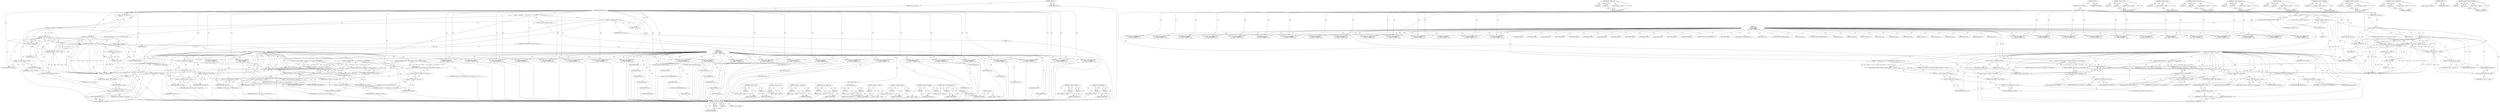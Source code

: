 digraph "&lt;operator&gt;.indirectFieldAccess" {
vulnerable_184 [label=<(METHOD,&lt;operator&gt;.notEquals)>];
vulnerable_185 [label=<(PARAM,p1)>];
vulnerable_186 [label=<(PARAM,p2)>];
vulnerable_187 [label=<(BLOCK,&lt;empty&gt;,&lt;empty&gt;)>];
vulnerable_188 [label=<(METHOD_RETURN,ANY)>];
vulnerable_209 [label=<(METHOD,ASN1_STRING_cmp)>];
vulnerable_210 [label=<(PARAM,p1)>];
vulnerable_211 [label=<(PARAM,p2)>];
vulnerable_212 [label=<(BLOCK,&lt;empty&gt;,&lt;empty&gt;)>];
vulnerable_213 [label=<(METHOD_RETURN,ANY)>];
vulnerable_6 [label=<(METHOD,&lt;global&gt;)<SUB>1</SUB>>];
vulnerable_7 [label=<(BLOCK,&lt;empty&gt;,&lt;empty&gt;)<SUB>1</SUB>>];
vulnerable_8 [label=<(METHOD,ASN1_TYPE_cmp)<SUB>1</SUB>>];
vulnerable_9 [label=<(PARAM,const ASN1_TYPE *a)<SUB>1</SUB>>];
vulnerable_10 [label=<(PARAM,const ASN1_TYPE *b)<SUB>1</SUB>>];
vulnerable_11 [label=<(BLOCK,{
    int result = -1;

    if (!a || !b || a-&gt;...,{
    int result = -1;

    if (!a || !b || a-&gt;...)<SUB>2</SUB>>];
vulnerable_12 [label="<(LOCAL,int result: int)<SUB>3</SUB>>"];
vulnerable_13 [label=<(&lt;operator&gt;.assignment,result = -1)<SUB>3</SUB>>];
vulnerable_14 [label=<(IDENTIFIER,result,result = -1)<SUB>3</SUB>>];
vulnerable_15 [label=<(&lt;operator&gt;.minus,-1)<SUB>3</SUB>>];
vulnerable_16 [label=<(LITERAL,1,-1)<SUB>3</SUB>>];
vulnerable_17 [label=<(CONTROL_STRUCTURE,IF,if (!a || !b || a-&gt;type != b-&gt;type))<SUB>5</SUB>>];
vulnerable_18 [label=<(&lt;operator&gt;.logicalOr,!a || !b || a-&gt;type != b-&gt;type)<SUB>5</SUB>>];
vulnerable_19 [label=<(&lt;operator&gt;.logicalOr,!a || !b)<SUB>5</SUB>>];
vulnerable_20 [label=<(&lt;operator&gt;.logicalNot,!a)<SUB>5</SUB>>];
vulnerable_21 [label=<(IDENTIFIER,a,!a)<SUB>5</SUB>>];
vulnerable_22 [label=<(&lt;operator&gt;.logicalNot,!b)<SUB>5</SUB>>];
vulnerable_23 [label=<(IDENTIFIER,b,!b)<SUB>5</SUB>>];
vulnerable_24 [label=<(&lt;operator&gt;.notEquals,a-&gt;type != b-&gt;type)<SUB>5</SUB>>];
vulnerable_25 [label=<(&lt;operator&gt;.indirectFieldAccess,a-&gt;type)<SUB>5</SUB>>];
vulnerable_26 [label=<(IDENTIFIER,a,a-&gt;type != b-&gt;type)<SUB>5</SUB>>];
vulnerable_27 [label=<(FIELD_IDENTIFIER,type,type)<SUB>5</SUB>>];
vulnerable_28 [label=<(&lt;operator&gt;.indirectFieldAccess,b-&gt;type)<SUB>5</SUB>>];
vulnerable_29 [label=<(IDENTIFIER,b,a-&gt;type != b-&gt;type)<SUB>5</SUB>>];
vulnerable_30 [label=<(FIELD_IDENTIFIER,type,type)<SUB>5</SUB>>];
vulnerable_31 [label=<(BLOCK,&lt;empty&gt;,&lt;empty&gt;)<SUB>6</SUB>>];
vulnerable_32 [label=<(RETURN,return -1;,return -1;)<SUB>6</SUB>>];
vulnerable_33 [label=<(&lt;operator&gt;.minus,-1)<SUB>6</SUB>>];
vulnerable_34 [label=<(LITERAL,1,-1)<SUB>6</SUB>>];
vulnerable_35 [label=<(CONTROL_STRUCTURE,SWITCH,switch(a-&gt;type))<SUB>8</SUB>>];
vulnerable_36 [label=<(&lt;operator&gt;.indirectFieldAccess,a-&gt;type)<SUB>8</SUB>>];
vulnerable_37 [label=<(IDENTIFIER,a,switch(a-&gt;type))<SUB>8</SUB>>];
vulnerable_38 [label=<(FIELD_IDENTIFIER,type,type)<SUB>8</SUB>>];
vulnerable_39 [label="<(BLOCK,{
    case V_ASN1_OBJECT:
        result = OBJ_...,{
    case V_ASN1_OBJECT:
        result = OBJ_...)<SUB>8</SUB>>"];
vulnerable_40 [label=<(JUMP_TARGET,case)<SUB>9</SUB>>];
vulnerable_41 [label="<(IDENTIFIER,V_ASN1_OBJECT,{
    case V_ASN1_OBJECT:
        result = OBJ_...)<SUB>9</SUB>>"];
vulnerable_42 [label=<(&lt;operator&gt;.assignment,result = OBJ_cmp(a-&gt;value.object, b-&gt;value.object))<SUB>10</SUB>>];
vulnerable_43 [label=<(IDENTIFIER,result,result = OBJ_cmp(a-&gt;value.object, b-&gt;value.object))<SUB>10</SUB>>];
vulnerable_44 [label=<(OBJ_cmp,OBJ_cmp(a-&gt;value.object, b-&gt;value.object))<SUB>10</SUB>>];
vulnerable_45 [label=<(&lt;operator&gt;.fieldAccess,a-&gt;value.object)<SUB>10</SUB>>];
vulnerable_46 [label=<(&lt;operator&gt;.indirectFieldAccess,a-&gt;value)<SUB>10</SUB>>];
vulnerable_47 [label=<(IDENTIFIER,a,OBJ_cmp(a-&gt;value.object, b-&gt;value.object))<SUB>10</SUB>>];
vulnerable_48 [label=<(FIELD_IDENTIFIER,value,value)<SUB>10</SUB>>];
vulnerable_49 [label=<(FIELD_IDENTIFIER,object,object)<SUB>10</SUB>>];
vulnerable_50 [label=<(&lt;operator&gt;.fieldAccess,b-&gt;value.object)<SUB>10</SUB>>];
vulnerable_51 [label=<(&lt;operator&gt;.indirectFieldAccess,b-&gt;value)<SUB>10</SUB>>];
vulnerable_52 [label=<(IDENTIFIER,b,OBJ_cmp(a-&gt;value.object, b-&gt;value.object))<SUB>10</SUB>>];
vulnerable_53 [label=<(FIELD_IDENTIFIER,value,value)<SUB>10</SUB>>];
vulnerable_54 [label=<(FIELD_IDENTIFIER,object,object)<SUB>10</SUB>>];
vulnerable_55 [label=<(CONTROL_STRUCTURE,BREAK,break;)<SUB>11</SUB>>];
vulnerable_56 [label=<(JUMP_TARGET,case)<SUB>12</SUB>>];
vulnerable_57 [label="<(IDENTIFIER,V_ASN1_BOOLEAN,{
    case V_ASN1_OBJECT:
        result = OBJ_...)<SUB>12</SUB>>"];
vulnerable_58 [label=<(&lt;operator&gt;.assignment,result = a-&gt;value.boolean - b-&gt;value.boolean)<SUB>13</SUB>>];
vulnerable_59 [label=<(IDENTIFIER,result,result = a-&gt;value.boolean - b-&gt;value.boolean)<SUB>13</SUB>>];
vulnerable_60 [label=<(&lt;operator&gt;.subtraction,a-&gt;value.boolean - b-&gt;value.boolean)<SUB>13</SUB>>];
vulnerable_61 [label=<(&lt;operator&gt;.fieldAccess,a-&gt;value.boolean)<SUB>13</SUB>>];
vulnerable_62 [label=<(&lt;operator&gt;.indirectFieldAccess,a-&gt;value)<SUB>13</SUB>>];
vulnerable_63 [label=<(IDENTIFIER,a,a-&gt;value.boolean - b-&gt;value.boolean)<SUB>13</SUB>>];
vulnerable_64 [label=<(FIELD_IDENTIFIER,value,value)<SUB>13</SUB>>];
vulnerable_65 [label=<(FIELD_IDENTIFIER,boolean,boolean)<SUB>13</SUB>>];
vulnerable_66 [label=<(&lt;operator&gt;.fieldAccess,b-&gt;value.boolean)<SUB>13</SUB>>];
vulnerable_67 [label=<(&lt;operator&gt;.indirectFieldAccess,b-&gt;value)<SUB>13</SUB>>];
vulnerable_68 [label=<(IDENTIFIER,b,a-&gt;value.boolean - b-&gt;value.boolean)<SUB>13</SUB>>];
vulnerable_69 [label=<(FIELD_IDENTIFIER,value,value)<SUB>13</SUB>>];
vulnerable_70 [label=<(FIELD_IDENTIFIER,boolean,boolean)<SUB>13</SUB>>];
vulnerable_71 [label=<(CONTROL_STRUCTURE,BREAK,break;)<SUB>14</SUB>>];
vulnerable_72 [label=<(JUMP_TARGET,case)<SUB>15</SUB>>];
vulnerable_73 [label="<(IDENTIFIER,V_ASN1_NULL,{
    case V_ASN1_OBJECT:
        result = OBJ_...)<SUB>15</SUB>>"];
vulnerable_74 [label=<(&lt;operator&gt;.assignment,result = 0)<SUB>16</SUB>>];
vulnerable_75 [label=<(IDENTIFIER,result,result = 0)<SUB>16</SUB>>];
vulnerable_76 [label=<(LITERAL,0,result = 0)<SUB>16</SUB>>];
vulnerable_77 [label=<(CONTROL_STRUCTURE,BREAK,break;)<SUB>17</SUB>>];
vulnerable_78 [label=<(JUMP_TARGET,case)<SUB>18</SUB>>];
vulnerable_79 [label="<(IDENTIFIER,V_ASN1_INTEGER,{
    case V_ASN1_OBJECT:
        result = OBJ_...)<SUB>18</SUB>>"];
vulnerable_80 [label=<(JUMP_TARGET,case)<SUB>19</SUB>>];
vulnerable_81 [label="<(IDENTIFIER,V_ASN1_NEG_INTEGER,{
    case V_ASN1_OBJECT:
        result = OBJ_...)<SUB>19</SUB>>"];
vulnerable_82 [label=<(JUMP_TARGET,case)<SUB>20</SUB>>];
vulnerable_83 [label="<(IDENTIFIER,V_ASN1_ENUMERATED,{
    case V_ASN1_OBJECT:
        result = OBJ_...)<SUB>20</SUB>>"];
vulnerable_84 [label=<(JUMP_TARGET,case)<SUB>21</SUB>>];
vulnerable_85 [label="<(IDENTIFIER,V_ASN1_NEG_ENUMERATED,{
    case V_ASN1_OBJECT:
        result = OBJ_...)<SUB>21</SUB>>"];
vulnerable_86 [label=<(JUMP_TARGET,case)<SUB>22</SUB>>];
vulnerable_87 [label="<(IDENTIFIER,V_ASN1_BIT_STRING,{
    case V_ASN1_OBJECT:
        result = OBJ_...)<SUB>22</SUB>>"];
vulnerable_88 [label=<(JUMP_TARGET,case)<SUB>23</SUB>>];
vulnerable_89 [label="<(IDENTIFIER,V_ASN1_OCTET_STRING,{
    case V_ASN1_OBJECT:
        result = OBJ_...)<SUB>23</SUB>>"];
vulnerable_90 [label=<(JUMP_TARGET,case)<SUB>24</SUB>>];
vulnerable_91 [label="<(IDENTIFIER,V_ASN1_SEQUENCE,{
    case V_ASN1_OBJECT:
        result = OBJ_...)<SUB>24</SUB>>"];
vulnerable_92 [label=<(JUMP_TARGET,case)<SUB>25</SUB>>];
vulnerable_93 [label="<(IDENTIFIER,V_ASN1_OCTET_STRING,{
    case V_ASN1_OBJECT:
        result = OBJ_...)<SUB>25</SUB>>"];
vulnerable_94 [label=<(JUMP_TARGET,case)<SUB>26</SUB>>];
vulnerable_95 [label="<(IDENTIFIER,V_ASN1_SEQUENCE,{
    case V_ASN1_OBJECT:
        result = OBJ_...)<SUB>26</SUB>>"];
vulnerable_96 [label=<(JUMP_TARGET,case)<SUB>27</SUB>>];
vulnerable_97 [label="<(IDENTIFIER,V_ASN1_SET,{
    case V_ASN1_OBJECT:
        result = OBJ_...)<SUB>27</SUB>>"];
vulnerable_98 [label=<(JUMP_TARGET,case)<SUB>28</SUB>>];
vulnerable_99 [label="<(IDENTIFIER,V_ASN1_NUMERICSTRING,{
    case V_ASN1_OBJECT:
        result = OBJ_...)<SUB>28</SUB>>"];
vulnerable_100 [label=<(JUMP_TARGET,case)<SUB>29</SUB>>];
vulnerable_101 [label="<(IDENTIFIER,V_ASN1_PRINTABLESTRING,{
    case V_ASN1_OBJECT:
        result = OBJ_...)<SUB>29</SUB>>"];
vulnerable_102 [label=<(JUMP_TARGET,case)<SUB>30</SUB>>];
vulnerable_103 [label="<(IDENTIFIER,V_ASN1_T61STRING,{
    case V_ASN1_OBJECT:
        result = OBJ_...)<SUB>30</SUB>>"];
vulnerable_104 [label=<(JUMP_TARGET,case)<SUB>31</SUB>>];
vulnerable_105 [label="<(IDENTIFIER,V_ASN1_VIDEOTEXSTRING,{
    case V_ASN1_OBJECT:
        result = OBJ_...)<SUB>31</SUB>>"];
vulnerable_106 [label=<(JUMP_TARGET,case)<SUB>32</SUB>>];
vulnerable_107 [label="<(IDENTIFIER,V_ASN1_IA5STRING,{
    case V_ASN1_OBJECT:
        result = OBJ_...)<SUB>32</SUB>>"];
vulnerable_108 [label=<(JUMP_TARGET,case)<SUB>33</SUB>>];
vulnerable_109 [label="<(IDENTIFIER,V_ASN1_UTCTIME,{
    case V_ASN1_OBJECT:
        result = OBJ_...)<SUB>33</SUB>>"];
vulnerable_110 [label=<(JUMP_TARGET,case)<SUB>34</SUB>>];
vulnerable_111 [label="<(IDENTIFIER,V_ASN1_GENERALIZEDTIME,{
    case V_ASN1_OBJECT:
        result = OBJ_...)<SUB>34</SUB>>"];
vulnerable_112 [label=<(JUMP_TARGET,case)<SUB>35</SUB>>];
vulnerable_113 [label="<(IDENTIFIER,V_ASN1_GRAPHICSTRING,{
    case V_ASN1_OBJECT:
        result = OBJ_...)<SUB>35</SUB>>"];
vulnerable_114 [label=<(JUMP_TARGET,case)<SUB>36</SUB>>];
vulnerable_115 [label="<(IDENTIFIER,V_ASN1_VISIBLESTRING,{
    case V_ASN1_OBJECT:
        result = OBJ_...)<SUB>36</SUB>>"];
vulnerable_116 [label=<(JUMP_TARGET,case)<SUB>37</SUB>>];
vulnerable_117 [label="<(IDENTIFIER,V_ASN1_GENERALSTRING,{
    case V_ASN1_OBJECT:
        result = OBJ_...)<SUB>37</SUB>>"];
vulnerable_118 [label=<(JUMP_TARGET,case)<SUB>38</SUB>>];
vulnerable_119 [label="<(IDENTIFIER,V_ASN1_UNIVERSALSTRING,{
    case V_ASN1_OBJECT:
        result = OBJ_...)<SUB>38</SUB>>"];
vulnerable_120 [label=<(JUMP_TARGET,case)<SUB>39</SUB>>];
vulnerable_121 [label="<(IDENTIFIER,V_ASN1_BMPSTRING,{
    case V_ASN1_OBJECT:
        result = OBJ_...)<SUB>39</SUB>>"];
vulnerable_122 [label=<(JUMP_TARGET,case)<SUB>40</SUB>>];
vulnerable_123 [label="<(IDENTIFIER,V_ASN1_UTF8STRING,{
    case V_ASN1_OBJECT:
        result = OBJ_...)<SUB>40</SUB>>"];
vulnerable_124 [label=<(JUMP_TARGET,case)<SUB>41</SUB>>];
vulnerable_125 [label="<(IDENTIFIER,V_ASN1_OTHER,{
    case V_ASN1_OBJECT:
        result = OBJ_...)<SUB>41</SUB>>"];
vulnerable_126 [label=<(JUMP_TARGET,default)<SUB>42</SUB>>];
vulnerable_127 [label=<(&lt;operator&gt;.assignment,result = ASN1_STRING_cmp((ASN1_STRING *)a-&gt;valu...)<SUB>43</SUB>>];
vulnerable_128 [label=<(IDENTIFIER,result,result = ASN1_STRING_cmp((ASN1_STRING *)a-&gt;valu...)<SUB>43</SUB>>];
vulnerable_129 [label=<(ASN1_STRING_cmp,ASN1_STRING_cmp((ASN1_STRING *)a-&gt;value.ptr,
  ...)<SUB>43</SUB>>];
vulnerable_130 [label=<(&lt;operator&gt;.cast,(ASN1_STRING *)a-&gt;value.ptr)<SUB>43</SUB>>];
vulnerable_131 [label=<(UNKNOWN,ASN1_STRING *,ASN1_STRING *)<SUB>43</SUB>>];
vulnerable_132 [label=<(&lt;operator&gt;.fieldAccess,a-&gt;value.ptr)<SUB>43</SUB>>];
vulnerable_133 [label=<(&lt;operator&gt;.indirectFieldAccess,a-&gt;value)<SUB>43</SUB>>];
vulnerable_134 [label=<(IDENTIFIER,a,(ASN1_STRING *)a-&gt;value.ptr)<SUB>43</SUB>>];
vulnerable_135 [label=<(FIELD_IDENTIFIER,value,value)<SUB>43</SUB>>];
vulnerable_136 [label=<(FIELD_IDENTIFIER,ptr,ptr)<SUB>43</SUB>>];
vulnerable_137 [label=<(&lt;operator&gt;.cast,(ASN1_STRING *)b-&gt;value.ptr)<SUB>44</SUB>>];
vulnerable_138 [label=<(UNKNOWN,ASN1_STRING *,ASN1_STRING *)<SUB>44</SUB>>];
vulnerable_139 [label=<(&lt;operator&gt;.fieldAccess,b-&gt;value.ptr)<SUB>44</SUB>>];
vulnerable_140 [label=<(&lt;operator&gt;.indirectFieldAccess,b-&gt;value)<SUB>44</SUB>>];
vulnerable_141 [label=<(IDENTIFIER,b,(ASN1_STRING *)b-&gt;value.ptr)<SUB>44</SUB>>];
vulnerable_142 [label=<(FIELD_IDENTIFIER,value,value)<SUB>44</SUB>>];
vulnerable_143 [label=<(FIELD_IDENTIFIER,ptr,ptr)<SUB>44</SUB>>];
vulnerable_144 [label=<(CONTROL_STRUCTURE,BREAK,break;)<SUB>45</SUB>>];
vulnerable_145 [label=<(RETURN,return result;,return result;)<SUB>48</SUB>>];
vulnerable_146 [label=<(IDENTIFIER,result,return result;)<SUB>48</SUB>>];
vulnerable_147 [label=<(METHOD_RETURN,int)<SUB>1</SUB>>];
vulnerable_149 [label=<(METHOD_RETURN,ANY)<SUB>1</SUB>>];
vulnerable_214 [label=<(METHOD,&lt;operator&gt;.cast)>];
vulnerable_215 [label=<(PARAM,p1)>];
vulnerable_216 [label=<(PARAM,p2)>];
vulnerable_217 [label=<(BLOCK,&lt;empty&gt;,&lt;empty&gt;)>];
vulnerable_218 [label=<(METHOD_RETURN,ANY)>];
vulnerable_171 [label=<(METHOD,&lt;operator&gt;.minus)>];
vulnerable_172 [label=<(PARAM,p1)>];
vulnerable_173 [label=<(BLOCK,&lt;empty&gt;,&lt;empty&gt;)>];
vulnerable_174 [label=<(METHOD_RETURN,ANY)>];
vulnerable_204 [label=<(METHOD,&lt;operator&gt;.subtraction)>];
vulnerable_205 [label=<(PARAM,p1)>];
vulnerable_206 [label=<(PARAM,p2)>];
vulnerable_207 [label=<(BLOCK,&lt;empty&gt;,&lt;empty&gt;)>];
vulnerable_208 [label=<(METHOD_RETURN,ANY)>];
vulnerable_199 [label=<(METHOD,&lt;operator&gt;.fieldAccess)>];
vulnerable_200 [label=<(PARAM,p1)>];
vulnerable_201 [label=<(PARAM,p2)>];
vulnerable_202 [label=<(BLOCK,&lt;empty&gt;,&lt;empty&gt;)>];
vulnerable_203 [label=<(METHOD_RETURN,ANY)>];
vulnerable_194 [label=<(METHOD,OBJ_cmp)>];
vulnerable_195 [label=<(PARAM,p1)>];
vulnerable_196 [label=<(PARAM,p2)>];
vulnerable_197 [label=<(BLOCK,&lt;empty&gt;,&lt;empty&gt;)>];
vulnerable_198 [label=<(METHOD_RETURN,ANY)>];
vulnerable_180 [label=<(METHOD,&lt;operator&gt;.logicalNot)>];
vulnerable_181 [label=<(PARAM,p1)>];
vulnerable_182 [label=<(BLOCK,&lt;empty&gt;,&lt;empty&gt;)>];
vulnerable_183 [label=<(METHOD_RETURN,ANY)>];
vulnerable_175 [label=<(METHOD,&lt;operator&gt;.logicalOr)>];
vulnerable_176 [label=<(PARAM,p1)>];
vulnerable_177 [label=<(PARAM,p2)>];
vulnerable_178 [label=<(BLOCK,&lt;empty&gt;,&lt;empty&gt;)>];
vulnerable_179 [label=<(METHOD_RETURN,ANY)>];
vulnerable_166 [label=<(METHOD,&lt;operator&gt;.assignment)>];
vulnerable_167 [label=<(PARAM,p1)>];
vulnerable_168 [label=<(PARAM,p2)>];
vulnerable_169 [label=<(BLOCK,&lt;empty&gt;,&lt;empty&gt;)>];
vulnerable_170 [label=<(METHOD_RETURN,ANY)>];
vulnerable_160 [label=<(METHOD,&lt;global&gt;)<SUB>1</SUB>>];
vulnerable_161 [label=<(BLOCK,&lt;empty&gt;,&lt;empty&gt;)>];
vulnerable_162 [label=<(METHOD_RETURN,ANY)>];
vulnerable_189 [label=<(METHOD,&lt;operator&gt;.indirectFieldAccess)>];
vulnerable_190 [label=<(PARAM,p1)>];
vulnerable_191 [label=<(PARAM,p2)>];
vulnerable_192 [label=<(BLOCK,&lt;empty&gt;,&lt;empty&gt;)>];
vulnerable_193 [label=<(METHOD_RETURN,ANY)>];
fixed_180 [label=<(METHOD,&lt;operator&gt;.notEquals)>];
fixed_181 [label=<(PARAM,p1)>];
fixed_182 [label=<(PARAM,p2)>];
fixed_183 [label=<(BLOCK,&lt;empty&gt;,&lt;empty&gt;)>];
fixed_184 [label=<(METHOD_RETURN,ANY)>];
fixed_205 [label=<(METHOD,ASN1_STRING_cmp)>];
fixed_206 [label=<(PARAM,p1)>];
fixed_207 [label=<(PARAM,p2)>];
fixed_208 [label=<(BLOCK,&lt;empty&gt;,&lt;empty&gt;)>];
fixed_209 [label=<(METHOD_RETURN,ANY)>];
fixed_6 [label=<(METHOD,&lt;global&gt;)<SUB>1</SUB>>];
fixed_7 [label=<(BLOCK,&lt;empty&gt;,&lt;empty&gt;)<SUB>1</SUB>>];
fixed_8 [label=<(METHOD,ASN1_TYPE_cmp)<SUB>1</SUB>>];
fixed_9 [label=<(PARAM,const ASN1_TYPE *a)<SUB>1</SUB>>];
fixed_10 [label=<(PARAM,const ASN1_TYPE *b)<SUB>1</SUB>>];
fixed_11 [label=<(BLOCK,{
    int result = -1;

    if (!a || !b || a-&gt;...,{
    int result = -1;

    if (!a || !b || a-&gt;...)<SUB>2</SUB>>];
fixed_12 [label="<(LOCAL,int result: int)<SUB>3</SUB>>"];
fixed_13 [label=<(&lt;operator&gt;.assignment,result = -1)<SUB>3</SUB>>];
fixed_14 [label=<(IDENTIFIER,result,result = -1)<SUB>3</SUB>>];
fixed_15 [label=<(&lt;operator&gt;.minus,-1)<SUB>3</SUB>>];
fixed_16 [label=<(LITERAL,1,-1)<SUB>3</SUB>>];
fixed_17 [label=<(CONTROL_STRUCTURE,IF,if (!a || !b || a-&gt;type != b-&gt;type))<SUB>5</SUB>>];
fixed_18 [label=<(&lt;operator&gt;.logicalOr,!a || !b || a-&gt;type != b-&gt;type)<SUB>5</SUB>>];
fixed_19 [label=<(&lt;operator&gt;.logicalOr,!a || !b)<SUB>5</SUB>>];
fixed_20 [label=<(&lt;operator&gt;.logicalNot,!a)<SUB>5</SUB>>];
fixed_21 [label=<(IDENTIFIER,a,!a)<SUB>5</SUB>>];
fixed_22 [label=<(&lt;operator&gt;.logicalNot,!b)<SUB>5</SUB>>];
fixed_23 [label=<(IDENTIFIER,b,!b)<SUB>5</SUB>>];
fixed_24 [label=<(&lt;operator&gt;.notEquals,a-&gt;type != b-&gt;type)<SUB>5</SUB>>];
fixed_25 [label=<(&lt;operator&gt;.indirectFieldAccess,a-&gt;type)<SUB>5</SUB>>];
fixed_26 [label=<(IDENTIFIER,a,a-&gt;type != b-&gt;type)<SUB>5</SUB>>];
fixed_27 [label=<(FIELD_IDENTIFIER,type,type)<SUB>5</SUB>>];
fixed_28 [label=<(&lt;operator&gt;.indirectFieldAccess,b-&gt;type)<SUB>5</SUB>>];
fixed_29 [label=<(IDENTIFIER,b,a-&gt;type != b-&gt;type)<SUB>5</SUB>>];
fixed_30 [label=<(FIELD_IDENTIFIER,type,type)<SUB>5</SUB>>];
fixed_31 [label=<(BLOCK,&lt;empty&gt;,&lt;empty&gt;)<SUB>6</SUB>>];
fixed_32 [label=<(RETURN,return -1;,return -1;)<SUB>6</SUB>>];
fixed_33 [label=<(&lt;operator&gt;.minus,-1)<SUB>6</SUB>>];
fixed_34 [label=<(LITERAL,1,-1)<SUB>6</SUB>>];
fixed_35 [label=<(CONTROL_STRUCTURE,SWITCH,switch(a-&gt;type))<SUB>8</SUB>>];
fixed_36 [label=<(&lt;operator&gt;.indirectFieldAccess,a-&gt;type)<SUB>8</SUB>>];
fixed_37 [label=<(IDENTIFIER,a,switch(a-&gt;type))<SUB>8</SUB>>];
fixed_38 [label=<(FIELD_IDENTIFIER,type,type)<SUB>8</SUB>>];
fixed_39 [label="<(BLOCK,{
    case V_ASN1_OBJECT:
        result = OBJ_...,{
    case V_ASN1_OBJECT:
        result = OBJ_...)<SUB>8</SUB>>"];
fixed_40 [label=<(JUMP_TARGET,case)<SUB>9</SUB>>];
fixed_41 [label="<(IDENTIFIER,V_ASN1_OBJECT,{
    case V_ASN1_OBJECT:
        result = OBJ_...)<SUB>9</SUB>>"];
fixed_42 [label=<(&lt;operator&gt;.assignment,result = OBJ_cmp(a-&gt;value.object, b-&gt;value.object))<SUB>10</SUB>>];
fixed_43 [label=<(IDENTIFIER,result,result = OBJ_cmp(a-&gt;value.object, b-&gt;value.object))<SUB>10</SUB>>];
fixed_44 [label=<(OBJ_cmp,OBJ_cmp(a-&gt;value.object, b-&gt;value.object))<SUB>10</SUB>>];
fixed_45 [label=<(&lt;operator&gt;.fieldAccess,a-&gt;value.object)<SUB>10</SUB>>];
fixed_46 [label=<(&lt;operator&gt;.indirectFieldAccess,a-&gt;value)<SUB>10</SUB>>];
fixed_47 [label=<(IDENTIFIER,a,OBJ_cmp(a-&gt;value.object, b-&gt;value.object))<SUB>10</SUB>>];
fixed_48 [label=<(FIELD_IDENTIFIER,value,value)<SUB>10</SUB>>];
fixed_49 [label=<(FIELD_IDENTIFIER,object,object)<SUB>10</SUB>>];
fixed_50 [label=<(&lt;operator&gt;.fieldAccess,b-&gt;value.object)<SUB>10</SUB>>];
fixed_51 [label=<(&lt;operator&gt;.indirectFieldAccess,b-&gt;value)<SUB>10</SUB>>];
fixed_52 [label=<(IDENTIFIER,b,OBJ_cmp(a-&gt;value.object, b-&gt;value.object))<SUB>10</SUB>>];
fixed_53 [label=<(FIELD_IDENTIFIER,value,value)<SUB>10</SUB>>];
fixed_54 [label=<(FIELD_IDENTIFIER,object,object)<SUB>10</SUB>>];
fixed_55 [label=<(CONTROL_STRUCTURE,BREAK,break;)<SUB>11</SUB>>];
fixed_56 [label=<(JUMP_TARGET,case)<SUB>12</SUB>>];
fixed_57 [label="<(IDENTIFIER,V_ASN1_BOOLEAN,{
    case V_ASN1_OBJECT:
        result = OBJ_...)<SUB>12</SUB>>"];
fixed_58 [label=<(&lt;operator&gt;.assignment,result = a-&gt;value.boolean - b-&gt;value.boolean)<SUB>13</SUB>>];
fixed_59 [label=<(IDENTIFIER,result,result = a-&gt;value.boolean - b-&gt;value.boolean)<SUB>13</SUB>>];
fixed_60 [label=<(&lt;operator&gt;.subtraction,a-&gt;value.boolean - b-&gt;value.boolean)<SUB>13</SUB>>];
fixed_61 [label=<(&lt;operator&gt;.fieldAccess,a-&gt;value.boolean)<SUB>13</SUB>>];
fixed_62 [label=<(&lt;operator&gt;.indirectFieldAccess,a-&gt;value)<SUB>13</SUB>>];
fixed_63 [label=<(IDENTIFIER,a,a-&gt;value.boolean - b-&gt;value.boolean)<SUB>13</SUB>>];
fixed_64 [label=<(FIELD_IDENTIFIER,value,value)<SUB>13</SUB>>];
fixed_65 [label=<(FIELD_IDENTIFIER,boolean,boolean)<SUB>13</SUB>>];
fixed_66 [label=<(&lt;operator&gt;.fieldAccess,b-&gt;value.boolean)<SUB>13</SUB>>];
fixed_67 [label=<(&lt;operator&gt;.indirectFieldAccess,b-&gt;value)<SUB>13</SUB>>];
fixed_68 [label=<(IDENTIFIER,b,a-&gt;value.boolean - b-&gt;value.boolean)<SUB>13</SUB>>];
fixed_69 [label=<(FIELD_IDENTIFIER,value,value)<SUB>13</SUB>>];
fixed_70 [label=<(FIELD_IDENTIFIER,boolean,boolean)<SUB>13</SUB>>];
fixed_71 [label=<(CONTROL_STRUCTURE,BREAK,break;)<SUB>14</SUB>>];
fixed_72 [label=<(JUMP_TARGET,case)<SUB>15</SUB>>];
fixed_73 [label="<(IDENTIFIER,V_ASN1_NULL,{
    case V_ASN1_OBJECT:
        result = OBJ_...)<SUB>15</SUB>>"];
fixed_74 [label=<(&lt;operator&gt;.assignment,result = 0)<SUB>16</SUB>>];
fixed_75 [label=<(IDENTIFIER,result,result = 0)<SUB>16</SUB>>];
fixed_76 [label=<(LITERAL,0,result = 0)<SUB>16</SUB>>];
fixed_77 [label=<(CONTROL_STRUCTURE,BREAK,break;)<SUB>17</SUB>>];
fixed_78 [label=<(JUMP_TARGET,case)<SUB>18</SUB>>];
fixed_79 [label="<(IDENTIFIER,V_ASN1_INTEGER,{
    case V_ASN1_OBJECT:
        result = OBJ_...)<SUB>18</SUB>>"];
fixed_80 [label=<(JUMP_TARGET,case)<SUB>19</SUB>>];
fixed_81 [label="<(IDENTIFIER,V_ASN1_ENUMERATED,{
    case V_ASN1_OBJECT:
        result = OBJ_...)<SUB>19</SUB>>"];
fixed_82 [label=<(JUMP_TARGET,case)<SUB>20</SUB>>];
fixed_83 [label="<(IDENTIFIER,V_ASN1_BIT_STRING,{
    case V_ASN1_OBJECT:
        result = OBJ_...)<SUB>20</SUB>>"];
fixed_84 [label=<(JUMP_TARGET,case)<SUB>21</SUB>>];
fixed_85 [label="<(IDENTIFIER,V_ASN1_OCTET_STRING,{
    case V_ASN1_OBJECT:
        result = OBJ_...)<SUB>21</SUB>>"];
fixed_86 [label=<(JUMP_TARGET,case)<SUB>22</SUB>>];
fixed_87 [label="<(IDENTIFIER,V_ASN1_SEQUENCE,{
    case V_ASN1_OBJECT:
        result = OBJ_...)<SUB>22</SUB>>"];
fixed_88 [label=<(JUMP_TARGET,case)<SUB>23</SUB>>];
fixed_89 [label="<(IDENTIFIER,V_ASN1_OCTET_STRING,{
    case V_ASN1_OBJECT:
        result = OBJ_...)<SUB>23</SUB>>"];
fixed_90 [label=<(JUMP_TARGET,case)<SUB>24</SUB>>];
fixed_91 [label="<(IDENTIFIER,V_ASN1_SEQUENCE,{
    case V_ASN1_OBJECT:
        result = OBJ_...)<SUB>24</SUB>>"];
fixed_92 [label=<(JUMP_TARGET,case)<SUB>25</SUB>>];
fixed_93 [label="<(IDENTIFIER,V_ASN1_SET,{
    case V_ASN1_OBJECT:
        result = OBJ_...)<SUB>25</SUB>>"];
fixed_94 [label=<(JUMP_TARGET,case)<SUB>26</SUB>>];
fixed_95 [label="<(IDENTIFIER,V_ASN1_NUMERICSTRING,{
    case V_ASN1_OBJECT:
        result = OBJ_...)<SUB>26</SUB>>"];
fixed_96 [label=<(JUMP_TARGET,case)<SUB>27</SUB>>];
fixed_97 [label="<(IDENTIFIER,V_ASN1_PRINTABLESTRING,{
    case V_ASN1_OBJECT:
        result = OBJ_...)<SUB>27</SUB>>"];
fixed_98 [label=<(JUMP_TARGET,case)<SUB>28</SUB>>];
fixed_99 [label="<(IDENTIFIER,V_ASN1_T61STRING,{
    case V_ASN1_OBJECT:
        result = OBJ_...)<SUB>28</SUB>>"];
fixed_100 [label=<(JUMP_TARGET,case)<SUB>29</SUB>>];
fixed_101 [label="<(IDENTIFIER,V_ASN1_VIDEOTEXSTRING,{
    case V_ASN1_OBJECT:
        result = OBJ_...)<SUB>29</SUB>>"];
fixed_102 [label=<(JUMP_TARGET,case)<SUB>30</SUB>>];
fixed_103 [label="<(IDENTIFIER,V_ASN1_IA5STRING,{
    case V_ASN1_OBJECT:
        result = OBJ_...)<SUB>30</SUB>>"];
fixed_104 [label=<(JUMP_TARGET,case)<SUB>31</SUB>>];
fixed_105 [label="<(IDENTIFIER,V_ASN1_UTCTIME,{
    case V_ASN1_OBJECT:
        result = OBJ_...)<SUB>31</SUB>>"];
fixed_106 [label=<(JUMP_TARGET,case)<SUB>32</SUB>>];
fixed_107 [label="<(IDENTIFIER,V_ASN1_GENERALIZEDTIME,{
    case V_ASN1_OBJECT:
        result = OBJ_...)<SUB>32</SUB>>"];
fixed_108 [label=<(JUMP_TARGET,case)<SUB>33</SUB>>];
fixed_109 [label="<(IDENTIFIER,V_ASN1_GRAPHICSTRING,{
    case V_ASN1_OBJECT:
        result = OBJ_...)<SUB>33</SUB>>"];
fixed_110 [label=<(JUMP_TARGET,case)<SUB>34</SUB>>];
fixed_111 [label="<(IDENTIFIER,V_ASN1_VISIBLESTRING,{
    case V_ASN1_OBJECT:
        result = OBJ_...)<SUB>34</SUB>>"];
fixed_112 [label=<(JUMP_TARGET,case)<SUB>35</SUB>>];
fixed_113 [label="<(IDENTIFIER,V_ASN1_GENERALSTRING,{
    case V_ASN1_OBJECT:
        result = OBJ_...)<SUB>35</SUB>>"];
fixed_114 [label=<(JUMP_TARGET,case)<SUB>36</SUB>>];
fixed_115 [label="<(IDENTIFIER,V_ASN1_UNIVERSALSTRING,{
    case V_ASN1_OBJECT:
        result = OBJ_...)<SUB>36</SUB>>"];
fixed_116 [label=<(JUMP_TARGET,case)<SUB>37</SUB>>];
fixed_117 [label="<(IDENTIFIER,V_ASN1_BMPSTRING,{
    case V_ASN1_OBJECT:
        result = OBJ_...)<SUB>37</SUB>>"];
fixed_118 [label=<(JUMP_TARGET,case)<SUB>38</SUB>>];
fixed_119 [label="<(IDENTIFIER,V_ASN1_UTF8STRING,{
    case V_ASN1_OBJECT:
        result = OBJ_...)<SUB>38</SUB>>"];
fixed_120 [label=<(JUMP_TARGET,case)<SUB>39</SUB>>];
fixed_121 [label="<(IDENTIFIER,V_ASN1_OTHER,{
    case V_ASN1_OBJECT:
        result = OBJ_...)<SUB>39</SUB>>"];
fixed_122 [label=<(JUMP_TARGET,default)<SUB>40</SUB>>];
fixed_123 [label=<(&lt;operator&gt;.assignment,result = ASN1_STRING_cmp((ASN1_STRING *)a-&gt;valu...)<SUB>41</SUB>>];
fixed_124 [label=<(IDENTIFIER,result,result = ASN1_STRING_cmp((ASN1_STRING *)a-&gt;valu...)<SUB>41</SUB>>];
fixed_125 [label=<(ASN1_STRING_cmp,ASN1_STRING_cmp((ASN1_STRING *)a-&gt;value.ptr,
  ...)<SUB>41</SUB>>];
fixed_126 [label=<(&lt;operator&gt;.cast,(ASN1_STRING *)a-&gt;value.ptr)<SUB>41</SUB>>];
fixed_127 [label=<(UNKNOWN,ASN1_STRING *,ASN1_STRING *)<SUB>41</SUB>>];
fixed_128 [label=<(&lt;operator&gt;.fieldAccess,a-&gt;value.ptr)<SUB>41</SUB>>];
fixed_129 [label=<(&lt;operator&gt;.indirectFieldAccess,a-&gt;value)<SUB>41</SUB>>];
fixed_130 [label=<(IDENTIFIER,a,(ASN1_STRING *)a-&gt;value.ptr)<SUB>41</SUB>>];
fixed_131 [label=<(FIELD_IDENTIFIER,value,value)<SUB>41</SUB>>];
fixed_132 [label=<(FIELD_IDENTIFIER,ptr,ptr)<SUB>41</SUB>>];
fixed_133 [label=<(&lt;operator&gt;.cast,(ASN1_STRING *)b-&gt;value.ptr)<SUB>42</SUB>>];
fixed_134 [label=<(UNKNOWN,ASN1_STRING *,ASN1_STRING *)<SUB>42</SUB>>];
fixed_135 [label=<(&lt;operator&gt;.fieldAccess,b-&gt;value.ptr)<SUB>42</SUB>>];
fixed_136 [label=<(&lt;operator&gt;.indirectFieldAccess,b-&gt;value)<SUB>42</SUB>>];
fixed_137 [label=<(IDENTIFIER,b,(ASN1_STRING *)b-&gt;value.ptr)<SUB>42</SUB>>];
fixed_138 [label=<(FIELD_IDENTIFIER,value,value)<SUB>42</SUB>>];
fixed_139 [label=<(FIELD_IDENTIFIER,ptr,ptr)<SUB>42</SUB>>];
fixed_140 [label=<(CONTROL_STRUCTURE,BREAK,break;)<SUB>43</SUB>>];
fixed_141 [label=<(RETURN,return result;,return result;)<SUB>46</SUB>>];
fixed_142 [label=<(IDENTIFIER,result,return result;)<SUB>46</SUB>>];
fixed_143 [label=<(METHOD_RETURN,int)<SUB>1</SUB>>];
fixed_145 [label=<(METHOD_RETURN,ANY)<SUB>1</SUB>>];
fixed_210 [label=<(METHOD,&lt;operator&gt;.cast)>];
fixed_211 [label=<(PARAM,p1)>];
fixed_212 [label=<(PARAM,p2)>];
fixed_213 [label=<(BLOCK,&lt;empty&gt;,&lt;empty&gt;)>];
fixed_214 [label=<(METHOD_RETURN,ANY)>];
fixed_167 [label=<(METHOD,&lt;operator&gt;.minus)>];
fixed_168 [label=<(PARAM,p1)>];
fixed_169 [label=<(BLOCK,&lt;empty&gt;,&lt;empty&gt;)>];
fixed_170 [label=<(METHOD_RETURN,ANY)>];
fixed_200 [label=<(METHOD,&lt;operator&gt;.subtraction)>];
fixed_201 [label=<(PARAM,p1)>];
fixed_202 [label=<(PARAM,p2)>];
fixed_203 [label=<(BLOCK,&lt;empty&gt;,&lt;empty&gt;)>];
fixed_204 [label=<(METHOD_RETURN,ANY)>];
fixed_195 [label=<(METHOD,&lt;operator&gt;.fieldAccess)>];
fixed_196 [label=<(PARAM,p1)>];
fixed_197 [label=<(PARAM,p2)>];
fixed_198 [label=<(BLOCK,&lt;empty&gt;,&lt;empty&gt;)>];
fixed_199 [label=<(METHOD_RETURN,ANY)>];
fixed_190 [label=<(METHOD,OBJ_cmp)>];
fixed_191 [label=<(PARAM,p1)>];
fixed_192 [label=<(PARAM,p2)>];
fixed_193 [label=<(BLOCK,&lt;empty&gt;,&lt;empty&gt;)>];
fixed_194 [label=<(METHOD_RETURN,ANY)>];
fixed_176 [label=<(METHOD,&lt;operator&gt;.logicalNot)>];
fixed_177 [label=<(PARAM,p1)>];
fixed_178 [label=<(BLOCK,&lt;empty&gt;,&lt;empty&gt;)>];
fixed_179 [label=<(METHOD_RETURN,ANY)>];
fixed_171 [label=<(METHOD,&lt;operator&gt;.logicalOr)>];
fixed_172 [label=<(PARAM,p1)>];
fixed_173 [label=<(PARAM,p2)>];
fixed_174 [label=<(BLOCK,&lt;empty&gt;,&lt;empty&gt;)>];
fixed_175 [label=<(METHOD_RETURN,ANY)>];
fixed_162 [label=<(METHOD,&lt;operator&gt;.assignment)>];
fixed_163 [label=<(PARAM,p1)>];
fixed_164 [label=<(PARAM,p2)>];
fixed_165 [label=<(BLOCK,&lt;empty&gt;,&lt;empty&gt;)>];
fixed_166 [label=<(METHOD_RETURN,ANY)>];
fixed_156 [label=<(METHOD,&lt;global&gt;)<SUB>1</SUB>>];
fixed_157 [label=<(BLOCK,&lt;empty&gt;,&lt;empty&gt;)>];
fixed_158 [label=<(METHOD_RETURN,ANY)>];
fixed_185 [label=<(METHOD,&lt;operator&gt;.indirectFieldAccess)>];
fixed_186 [label=<(PARAM,p1)>];
fixed_187 [label=<(PARAM,p2)>];
fixed_188 [label=<(BLOCK,&lt;empty&gt;,&lt;empty&gt;)>];
fixed_189 [label=<(METHOD_RETURN,ANY)>];
vulnerable_184 -> vulnerable_185  [key=0, label="AST: "];
vulnerable_184 -> vulnerable_185  [key=1, label="DDG: "];
vulnerable_184 -> vulnerable_187  [key=0, label="AST: "];
vulnerable_184 -> vulnerable_186  [key=0, label="AST: "];
vulnerable_184 -> vulnerable_186  [key=1, label="DDG: "];
vulnerable_184 -> vulnerable_188  [key=0, label="AST: "];
vulnerable_184 -> vulnerable_188  [key=1, label="CFG: "];
vulnerable_185 -> vulnerable_188  [key=0, label="DDG: p1"];
vulnerable_186 -> vulnerable_188  [key=0, label="DDG: p2"];
vulnerable_209 -> vulnerable_210  [key=0, label="AST: "];
vulnerable_209 -> vulnerable_210  [key=1, label="DDG: "];
vulnerable_209 -> vulnerable_212  [key=0, label="AST: "];
vulnerable_209 -> vulnerable_211  [key=0, label="AST: "];
vulnerable_209 -> vulnerable_211  [key=1, label="DDG: "];
vulnerable_209 -> vulnerable_213  [key=0, label="AST: "];
vulnerable_209 -> vulnerable_213  [key=1, label="CFG: "];
vulnerable_210 -> vulnerable_213  [key=0, label="DDG: p1"];
vulnerable_211 -> vulnerable_213  [key=0, label="DDG: p2"];
vulnerable_6 -> vulnerable_7  [key=0, label="AST: "];
vulnerable_6 -> vulnerable_149  [key=0, label="AST: "];
vulnerable_6 -> vulnerable_149  [key=1, label="CFG: "];
vulnerable_7 -> vulnerable_8  [key=0, label="AST: "];
vulnerable_8 -> vulnerable_9  [key=0, label="AST: "];
vulnerable_8 -> vulnerable_9  [key=1, label="DDG: "];
vulnerable_8 -> vulnerable_10  [key=0, label="AST: "];
vulnerable_8 -> vulnerable_10  [key=1, label="DDG: "];
vulnerable_8 -> vulnerable_11  [key=0, label="AST: "];
vulnerable_8 -> vulnerable_147  [key=0, label="AST: "];
vulnerable_8 -> vulnerable_15  [key=0, label="CFG: "];
vulnerable_8 -> vulnerable_15  [key=1, label="DDG: "];
vulnerable_8 -> vulnerable_146  [key=0, label="DDG: "];
vulnerable_8 -> vulnerable_41  [key=0, label="DDG: "];
vulnerable_8 -> vulnerable_57  [key=0, label="DDG: "];
vulnerable_8 -> vulnerable_73  [key=0, label="DDG: "];
vulnerable_8 -> vulnerable_74  [key=0, label="DDG: "];
vulnerable_8 -> vulnerable_79  [key=0, label="DDG: "];
vulnerable_8 -> vulnerable_81  [key=0, label="DDG: "];
vulnerable_8 -> vulnerable_83  [key=0, label="DDG: "];
vulnerable_8 -> vulnerable_85  [key=0, label="DDG: "];
vulnerable_8 -> vulnerable_87  [key=0, label="DDG: "];
vulnerable_8 -> vulnerable_89  [key=0, label="DDG: "];
vulnerable_8 -> vulnerable_91  [key=0, label="DDG: "];
vulnerable_8 -> vulnerable_93  [key=0, label="DDG: "];
vulnerable_8 -> vulnerable_95  [key=0, label="DDG: "];
vulnerable_8 -> vulnerable_97  [key=0, label="DDG: "];
vulnerable_8 -> vulnerable_99  [key=0, label="DDG: "];
vulnerable_8 -> vulnerable_101  [key=0, label="DDG: "];
vulnerable_8 -> vulnerable_103  [key=0, label="DDG: "];
vulnerable_8 -> vulnerable_105  [key=0, label="DDG: "];
vulnerable_8 -> vulnerable_107  [key=0, label="DDG: "];
vulnerable_8 -> vulnerable_109  [key=0, label="DDG: "];
vulnerable_8 -> vulnerable_111  [key=0, label="DDG: "];
vulnerable_8 -> vulnerable_113  [key=0, label="DDG: "];
vulnerable_8 -> vulnerable_115  [key=0, label="DDG: "];
vulnerable_8 -> vulnerable_117  [key=0, label="DDG: "];
vulnerable_8 -> vulnerable_119  [key=0, label="DDG: "];
vulnerable_8 -> vulnerable_121  [key=0, label="DDG: "];
vulnerable_8 -> vulnerable_123  [key=0, label="DDG: "];
vulnerable_8 -> vulnerable_125  [key=0, label="DDG: "];
vulnerable_8 -> vulnerable_20  [key=0, label="DDG: "];
vulnerable_8 -> vulnerable_22  [key=0, label="DDG: "];
vulnerable_8 -> vulnerable_33  [key=0, label="DDG: "];
vulnerable_9 -> vulnerable_20  [key=0, label="DDG: a"];
vulnerable_10 -> vulnerable_147  [key=0, label="DDG: b"];
vulnerable_10 -> vulnerable_24  [key=0, label="DDG: b"];
vulnerable_10 -> vulnerable_22  [key=0, label="DDG: b"];
vulnerable_11 -> vulnerable_12  [key=0, label="AST: "];
vulnerable_11 -> vulnerable_13  [key=0, label="AST: "];
vulnerable_11 -> vulnerable_17  [key=0, label="AST: "];
vulnerable_11 -> vulnerable_35  [key=0, label="AST: "];
vulnerable_11 -> vulnerable_145  [key=0, label="AST: "];
vulnerable_13 -> vulnerable_14  [key=0, label="AST: "];
vulnerable_13 -> vulnerable_15  [key=0, label="AST: "];
vulnerable_13 -> vulnerable_20  [key=0, label="CFG: "];
vulnerable_13 -> vulnerable_147  [key=0, label="DDG: result"];
vulnerable_13 -> vulnerable_147  [key=1, label="DDG: result = -1"];
vulnerable_15 -> vulnerable_16  [key=0, label="AST: "];
vulnerable_15 -> vulnerable_13  [key=0, label="CFG: "];
vulnerable_15 -> vulnerable_13  [key=1, label="DDG: 1"];
vulnerable_17 -> vulnerable_18  [key=0, label="AST: "];
vulnerable_17 -> vulnerable_31  [key=0, label="AST: "];
vulnerable_18 -> vulnerable_19  [key=0, label="AST: "];
vulnerable_18 -> vulnerable_24  [key=0, label="AST: "];
vulnerable_18 -> vulnerable_33  [key=0, label="CFG: "];
vulnerable_18 -> vulnerable_33  [key=1, label="CDG: "];
vulnerable_18 -> vulnerable_38  [key=0, label="CFG: "];
vulnerable_18 -> vulnerable_38  [key=1, label="CDG: "];
vulnerable_18 -> vulnerable_147  [key=0, label="DDG: !a || !b"];
vulnerable_18 -> vulnerable_147  [key=1, label="DDG: a-&gt;type != b-&gt;type"];
vulnerable_18 -> vulnerable_147  [key=2, label="DDG: !a || !b || a-&gt;type != b-&gt;type"];
vulnerable_18 -> vulnerable_145  [key=0, label="CDG: "];
vulnerable_18 -> vulnerable_36  [key=0, label="CDG: "];
vulnerable_18 -> vulnerable_32  [key=0, label="CDG: "];
vulnerable_19 -> vulnerable_20  [key=0, label="AST: "];
vulnerable_19 -> vulnerable_22  [key=0, label="AST: "];
vulnerable_19 -> vulnerable_18  [key=0, label="CFG: "];
vulnerable_19 -> vulnerable_18  [key=1, label="DDG: !a"];
vulnerable_19 -> vulnerable_18  [key=2, label="DDG: !b"];
vulnerable_19 -> vulnerable_27  [key=0, label="CFG: "];
vulnerable_19 -> vulnerable_27  [key=1, label="CDG: "];
vulnerable_19 -> vulnerable_147  [key=0, label="DDG: !a"];
vulnerable_19 -> vulnerable_147  [key=1, label="DDG: !b"];
vulnerable_19 -> vulnerable_30  [key=0, label="CDG: "];
vulnerable_19 -> vulnerable_25  [key=0, label="CDG: "];
vulnerable_19 -> vulnerable_24  [key=0, label="CDG: "];
vulnerable_19 -> vulnerable_28  [key=0, label="CDG: "];
vulnerable_20 -> vulnerable_21  [key=0, label="AST: "];
vulnerable_20 -> vulnerable_19  [key=0, label="CFG: "];
vulnerable_20 -> vulnerable_19  [key=1, label="DDG: a"];
vulnerable_20 -> vulnerable_22  [key=0, label="CFG: "];
vulnerable_20 -> vulnerable_22  [key=1, label="CDG: "];
vulnerable_20 -> vulnerable_147  [key=0, label="DDG: a"];
vulnerable_20 -> vulnerable_24  [key=0, label="DDG: a"];
vulnerable_22 -> vulnerable_23  [key=0, label="AST: "];
vulnerable_22 -> vulnerable_19  [key=0, label="CFG: "];
vulnerable_22 -> vulnerable_19  [key=1, label="DDG: b"];
vulnerable_22 -> vulnerable_147  [key=0, label="DDG: b"];
vulnerable_22 -> vulnerable_24  [key=0, label="DDG: b"];
vulnerable_24 -> vulnerable_25  [key=0, label="AST: "];
vulnerable_24 -> vulnerable_28  [key=0, label="AST: "];
vulnerable_24 -> vulnerable_18  [key=0, label="CFG: "];
vulnerable_24 -> vulnerable_18  [key=1, label="DDG: a-&gt;type"];
vulnerable_24 -> vulnerable_18  [key=2, label="DDG: b-&gt;type"];
vulnerable_24 -> vulnerable_147  [key=0, label="DDG: a-&gt;type"];
vulnerable_24 -> vulnerable_147  [key=1, label="DDG: b-&gt;type"];
vulnerable_25 -> vulnerable_26  [key=0, label="AST: "];
vulnerable_25 -> vulnerable_27  [key=0, label="AST: "];
vulnerable_25 -> vulnerable_30  [key=0, label="CFG: "];
vulnerable_27 -> vulnerable_25  [key=0, label="CFG: "];
vulnerable_28 -> vulnerable_29  [key=0, label="AST: "];
vulnerable_28 -> vulnerable_30  [key=0, label="AST: "];
vulnerable_28 -> vulnerable_24  [key=0, label="CFG: "];
vulnerable_30 -> vulnerable_28  [key=0, label="CFG: "];
vulnerable_31 -> vulnerable_32  [key=0, label="AST: "];
vulnerable_32 -> vulnerable_33  [key=0, label="AST: "];
vulnerable_32 -> vulnerable_147  [key=0, label="CFG: "];
vulnerable_32 -> vulnerable_147  [key=1, label="DDG: &lt;RET&gt;"];
vulnerable_33 -> vulnerable_34  [key=0, label="AST: "];
vulnerable_33 -> vulnerable_32  [key=0, label="CFG: "];
vulnerable_33 -> vulnerable_32  [key=1, label="DDG: -1"];
vulnerable_33 -> vulnerable_147  [key=0, label="DDG: -1"];
vulnerable_35 -> vulnerable_36  [key=0, label="AST: "];
vulnerable_35 -> vulnerable_39  [key=0, label="AST: "];
vulnerable_36 -> vulnerable_37  [key=0, label="AST: "];
vulnerable_36 -> vulnerable_38  [key=0, label="AST: "];
vulnerable_36 -> vulnerable_48  [key=0, label="CFG: "];
vulnerable_36 -> vulnerable_48  [key=1, label="CDG: "];
vulnerable_36 -> vulnerable_64  [key=0, label="CFG: "];
vulnerable_36 -> vulnerable_64  [key=1, label="CDG: "];
vulnerable_36 -> vulnerable_74  [key=0, label="CFG: "];
vulnerable_36 -> vulnerable_74  [key=1, label="CDG: "];
vulnerable_36 -> vulnerable_131  [key=0, label="CFG: "];
vulnerable_36 -> vulnerable_131  [key=1, label="CDG: "];
vulnerable_36 -> vulnerable_60  [key=0, label="CDG: "];
vulnerable_36 -> vulnerable_42  [key=0, label="CDG: "];
vulnerable_36 -> vulnerable_51  [key=0, label="CDG: "];
vulnerable_36 -> vulnerable_136  [key=0, label="CDG: "];
vulnerable_36 -> vulnerable_69  [key=0, label="CDG: "];
vulnerable_36 -> vulnerable_132  [key=0, label="CDG: "];
vulnerable_36 -> vulnerable_67  [key=0, label="CDG: "];
vulnerable_36 -> vulnerable_50  [key=0, label="CDG: "];
vulnerable_36 -> vulnerable_129  [key=0, label="CDG: "];
vulnerable_36 -> vulnerable_44  [key=0, label="CDG: "];
vulnerable_36 -> vulnerable_138  [key=0, label="CDG: "];
vulnerable_36 -> vulnerable_54  [key=0, label="CDG: "];
vulnerable_36 -> vulnerable_137  [key=0, label="CDG: "];
vulnerable_36 -> vulnerable_58  [key=0, label="CDG: "];
vulnerable_36 -> vulnerable_61  [key=0, label="CDG: "];
vulnerable_36 -> vulnerable_130  [key=0, label="CDG: "];
vulnerable_36 -> vulnerable_70  [key=0, label="CDG: "];
vulnerable_36 -> vulnerable_127  [key=0, label="CDG: "];
vulnerable_36 -> vulnerable_139  [key=0, label="CDG: "];
vulnerable_36 -> vulnerable_49  [key=0, label="CDG: "];
vulnerable_36 -> vulnerable_66  [key=0, label="CDG: "];
vulnerable_36 -> vulnerable_46  [key=0, label="CDG: "];
vulnerable_36 -> vulnerable_142  [key=0, label="CDG: "];
vulnerable_36 -> vulnerable_45  [key=0, label="CDG: "];
vulnerable_36 -> vulnerable_65  [key=0, label="CDG: "];
vulnerable_36 -> vulnerable_140  [key=0, label="CDG: "];
vulnerable_36 -> vulnerable_143  [key=0, label="CDG: "];
vulnerable_36 -> vulnerable_53  [key=0, label="CDG: "];
vulnerable_36 -> vulnerable_135  [key=0, label="CDG: "];
vulnerable_36 -> vulnerable_62  [key=0, label="CDG: "];
vulnerable_36 -> vulnerable_133  [key=0, label="CDG: "];
vulnerable_38 -> vulnerable_36  [key=0, label="CFG: "];
vulnerable_39 -> vulnerable_40  [key=0, label="AST: "];
vulnerable_39 -> vulnerable_41  [key=0, label="AST: "];
vulnerable_39 -> vulnerable_42  [key=0, label="AST: "];
vulnerable_39 -> vulnerable_55  [key=0, label="AST: "];
vulnerable_39 -> vulnerable_56  [key=0, label="AST: "];
vulnerable_39 -> vulnerable_57  [key=0, label="AST: "];
vulnerable_39 -> vulnerable_58  [key=0, label="AST: "];
vulnerable_39 -> vulnerable_71  [key=0, label="AST: "];
vulnerable_39 -> vulnerable_72  [key=0, label="AST: "];
vulnerable_39 -> vulnerable_73  [key=0, label="AST: "];
vulnerable_39 -> vulnerable_74  [key=0, label="AST: "];
vulnerable_39 -> vulnerable_77  [key=0, label="AST: "];
vulnerable_39 -> vulnerable_78  [key=0, label="AST: "];
vulnerable_39 -> vulnerable_79  [key=0, label="AST: "];
vulnerable_39 -> vulnerable_80  [key=0, label="AST: "];
vulnerable_39 -> vulnerable_81  [key=0, label="AST: "];
vulnerable_39 -> vulnerable_82  [key=0, label="AST: "];
vulnerable_39 -> vulnerable_83  [key=0, label="AST: "];
vulnerable_39 -> vulnerable_84  [key=0, label="AST: "];
vulnerable_39 -> vulnerable_85  [key=0, label="AST: "];
vulnerable_39 -> vulnerable_86  [key=0, label="AST: "];
vulnerable_39 -> vulnerable_87  [key=0, label="AST: "];
vulnerable_39 -> vulnerable_88  [key=0, label="AST: "];
vulnerable_39 -> vulnerable_89  [key=0, label="AST: "];
vulnerable_39 -> vulnerable_90  [key=0, label="AST: "];
vulnerable_39 -> vulnerable_91  [key=0, label="AST: "];
vulnerable_39 -> vulnerable_92  [key=0, label="AST: "];
vulnerable_39 -> vulnerable_93  [key=0, label="AST: "];
vulnerable_39 -> vulnerable_94  [key=0, label="AST: "];
vulnerable_39 -> vulnerable_95  [key=0, label="AST: "];
vulnerable_39 -> vulnerable_96  [key=0, label="AST: "];
vulnerable_39 -> vulnerable_97  [key=0, label="AST: "];
vulnerable_39 -> vulnerable_98  [key=0, label="AST: "];
vulnerable_39 -> vulnerable_99  [key=0, label="AST: "];
vulnerable_39 -> vulnerable_100  [key=0, label="AST: "];
vulnerable_39 -> vulnerable_101  [key=0, label="AST: "];
vulnerable_39 -> vulnerable_102  [key=0, label="AST: "];
vulnerable_39 -> vulnerable_103  [key=0, label="AST: "];
vulnerable_39 -> vulnerable_104  [key=0, label="AST: "];
vulnerable_39 -> vulnerable_105  [key=0, label="AST: "];
vulnerable_39 -> vulnerable_106  [key=0, label="AST: "];
vulnerable_39 -> vulnerable_107  [key=0, label="AST: "];
vulnerable_39 -> vulnerable_108  [key=0, label="AST: "];
vulnerable_39 -> vulnerable_109  [key=0, label="AST: "];
vulnerable_39 -> vulnerable_110  [key=0, label="AST: "];
vulnerable_39 -> vulnerable_111  [key=0, label="AST: "];
vulnerable_39 -> vulnerable_112  [key=0, label="AST: "];
vulnerable_39 -> vulnerable_113  [key=0, label="AST: "];
vulnerable_39 -> vulnerable_114  [key=0, label="AST: "];
vulnerable_39 -> vulnerable_115  [key=0, label="AST: "];
vulnerable_39 -> vulnerable_116  [key=0, label="AST: "];
vulnerable_39 -> vulnerable_117  [key=0, label="AST: "];
vulnerable_39 -> vulnerable_118  [key=0, label="AST: "];
vulnerable_39 -> vulnerable_119  [key=0, label="AST: "];
vulnerable_39 -> vulnerable_120  [key=0, label="AST: "];
vulnerable_39 -> vulnerable_121  [key=0, label="AST: "];
vulnerable_39 -> vulnerable_122  [key=0, label="AST: "];
vulnerable_39 -> vulnerable_123  [key=0, label="AST: "];
vulnerable_39 -> vulnerable_124  [key=0, label="AST: "];
vulnerable_39 -> vulnerable_125  [key=0, label="AST: "];
vulnerable_39 -> vulnerable_126  [key=0, label="AST: "];
vulnerable_39 -> vulnerable_127  [key=0, label="AST: "];
vulnerable_39 -> vulnerable_144  [key=0, label="AST: "];
vulnerable_42 -> vulnerable_43  [key=0, label="AST: "];
vulnerable_42 -> vulnerable_44  [key=0, label="AST: "];
vulnerable_42 -> vulnerable_145  [key=0, label="CFG: "];
vulnerable_42 -> vulnerable_146  [key=0, label="DDG: result"];
vulnerable_44 -> vulnerable_45  [key=0, label="AST: "];
vulnerable_44 -> vulnerable_50  [key=0, label="AST: "];
vulnerable_44 -> vulnerable_42  [key=0, label="CFG: "];
vulnerable_44 -> vulnerable_42  [key=1, label="DDG: a-&gt;value.object"];
vulnerable_44 -> vulnerable_42  [key=2, label="DDG: b-&gt;value.object"];
vulnerable_45 -> vulnerable_46  [key=0, label="AST: "];
vulnerable_45 -> vulnerable_49  [key=0, label="AST: "];
vulnerable_45 -> vulnerable_53  [key=0, label="CFG: "];
vulnerable_46 -> vulnerable_47  [key=0, label="AST: "];
vulnerable_46 -> vulnerable_48  [key=0, label="AST: "];
vulnerable_46 -> vulnerable_49  [key=0, label="CFG: "];
vulnerable_48 -> vulnerable_46  [key=0, label="CFG: "];
vulnerable_49 -> vulnerable_45  [key=0, label="CFG: "];
vulnerable_50 -> vulnerable_51  [key=0, label="AST: "];
vulnerable_50 -> vulnerable_54  [key=0, label="AST: "];
vulnerable_50 -> vulnerable_44  [key=0, label="CFG: "];
vulnerable_51 -> vulnerable_52  [key=0, label="AST: "];
vulnerable_51 -> vulnerable_53  [key=0, label="AST: "];
vulnerable_51 -> vulnerable_54  [key=0, label="CFG: "];
vulnerable_53 -> vulnerable_51  [key=0, label="CFG: "];
vulnerable_54 -> vulnerable_50  [key=0, label="CFG: "];
vulnerable_58 -> vulnerable_59  [key=0, label="AST: "];
vulnerable_58 -> vulnerable_60  [key=0, label="AST: "];
vulnerable_58 -> vulnerable_145  [key=0, label="CFG: "];
vulnerable_58 -> vulnerable_146  [key=0, label="DDG: result"];
vulnerable_60 -> vulnerable_61  [key=0, label="AST: "];
vulnerable_60 -> vulnerable_66  [key=0, label="AST: "];
vulnerable_60 -> vulnerable_58  [key=0, label="CFG: "];
vulnerable_60 -> vulnerable_58  [key=1, label="DDG: a-&gt;value.boolean"];
vulnerable_60 -> vulnerable_58  [key=2, label="DDG: b-&gt;value.boolean"];
vulnerable_61 -> vulnerable_62  [key=0, label="AST: "];
vulnerable_61 -> vulnerable_65  [key=0, label="AST: "];
vulnerable_61 -> vulnerable_69  [key=0, label="CFG: "];
vulnerable_62 -> vulnerable_63  [key=0, label="AST: "];
vulnerable_62 -> vulnerable_64  [key=0, label="AST: "];
vulnerable_62 -> vulnerable_65  [key=0, label="CFG: "];
vulnerable_64 -> vulnerable_62  [key=0, label="CFG: "];
vulnerable_65 -> vulnerable_61  [key=0, label="CFG: "];
vulnerable_66 -> vulnerable_67  [key=0, label="AST: "];
vulnerable_66 -> vulnerable_70  [key=0, label="AST: "];
vulnerable_66 -> vulnerable_60  [key=0, label="CFG: "];
vulnerable_67 -> vulnerable_68  [key=0, label="AST: "];
vulnerable_67 -> vulnerable_69  [key=0, label="AST: "];
vulnerable_67 -> vulnerable_70  [key=0, label="CFG: "];
vulnerable_69 -> vulnerable_67  [key=0, label="CFG: "];
vulnerable_70 -> vulnerable_66  [key=0, label="CFG: "];
vulnerable_74 -> vulnerable_75  [key=0, label="AST: "];
vulnerable_74 -> vulnerable_76  [key=0, label="AST: "];
vulnerable_74 -> vulnerable_145  [key=0, label="CFG: "];
vulnerable_74 -> vulnerable_146  [key=0, label="DDG: result"];
vulnerable_127 -> vulnerable_128  [key=0, label="AST: "];
vulnerable_127 -> vulnerable_129  [key=0, label="AST: "];
vulnerable_127 -> vulnerable_145  [key=0, label="CFG: "];
vulnerable_127 -> vulnerable_146  [key=0, label="DDG: result"];
vulnerable_129 -> vulnerable_130  [key=0, label="AST: "];
vulnerable_129 -> vulnerable_137  [key=0, label="AST: "];
vulnerable_129 -> vulnerable_127  [key=0, label="CFG: "];
vulnerable_129 -> vulnerable_127  [key=1, label="DDG: (ASN1_STRING *)a-&gt;value.ptr"];
vulnerable_129 -> vulnerable_127  [key=2, label="DDG: (ASN1_STRING *)b-&gt;value.ptr"];
vulnerable_130 -> vulnerable_131  [key=0, label="AST: "];
vulnerable_130 -> vulnerable_132  [key=0, label="AST: "];
vulnerable_130 -> vulnerable_138  [key=0, label="CFG: "];
vulnerable_131 -> vulnerable_135  [key=0, label="CFG: "];
vulnerable_132 -> vulnerable_133  [key=0, label="AST: "];
vulnerable_132 -> vulnerable_136  [key=0, label="AST: "];
vulnerable_132 -> vulnerable_130  [key=0, label="CFG: "];
vulnerable_133 -> vulnerable_134  [key=0, label="AST: "];
vulnerable_133 -> vulnerable_135  [key=0, label="AST: "];
vulnerable_133 -> vulnerable_136  [key=0, label="CFG: "];
vulnerable_135 -> vulnerable_133  [key=0, label="CFG: "];
vulnerable_136 -> vulnerable_132  [key=0, label="CFG: "];
vulnerable_137 -> vulnerable_138  [key=0, label="AST: "];
vulnerable_137 -> vulnerable_139  [key=0, label="AST: "];
vulnerable_137 -> vulnerable_129  [key=0, label="CFG: "];
vulnerable_138 -> vulnerable_142  [key=0, label="CFG: "];
vulnerable_139 -> vulnerable_140  [key=0, label="AST: "];
vulnerable_139 -> vulnerable_143  [key=0, label="AST: "];
vulnerable_139 -> vulnerable_137  [key=0, label="CFG: "];
vulnerable_140 -> vulnerable_141  [key=0, label="AST: "];
vulnerable_140 -> vulnerable_142  [key=0, label="AST: "];
vulnerable_140 -> vulnerable_143  [key=0, label="CFG: "];
vulnerable_142 -> vulnerable_140  [key=0, label="CFG: "];
vulnerable_143 -> vulnerable_139  [key=0, label="CFG: "];
vulnerable_145 -> vulnerable_146  [key=0, label="AST: "];
vulnerable_145 -> vulnerable_147  [key=0, label="CFG: "];
vulnerable_145 -> vulnerable_147  [key=1, label="DDG: &lt;RET&gt;"];
vulnerable_146 -> vulnerable_145  [key=0, label="DDG: result"];
vulnerable_214 -> vulnerable_215  [key=0, label="AST: "];
vulnerable_214 -> vulnerable_215  [key=1, label="DDG: "];
vulnerable_214 -> vulnerable_217  [key=0, label="AST: "];
vulnerable_214 -> vulnerable_216  [key=0, label="AST: "];
vulnerable_214 -> vulnerable_216  [key=1, label="DDG: "];
vulnerable_214 -> vulnerable_218  [key=0, label="AST: "];
vulnerable_214 -> vulnerable_218  [key=1, label="CFG: "];
vulnerable_215 -> vulnerable_218  [key=0, label="DDG: p1"];
vulnerable_216 -> vulnerable_218  [key=0, label="DDG: p2"];
vulnerable_171 -> vulnerable_172  [key=0, label="AST: "];
vulnerable_171 -> vulnerable_172  [key=1, label="DDG: "];
vulnerable_171 -> vulnerable_173  [key=0, label="AST: "];
vulnerable_171 -> vulnerable_174  [key=0, label="AST: "];
vulnerable_171 -> vulnerable_174  [key=1, label="CFG: "];
vulnerable_172 -> vulnerable_174  [key=0, label="DDG: p1"];
vulnerable_204 -> vulnerable_205  [key=0, label="AST: "];
vulnerable_204 -> vulnerable_205  [key=1, label="DDG: "];
vulnerable_204 -> vulnerable_207  [key=0, label="AST: "];
vulnerable_204 -> vulnerable_206  [key=0, label="AST: "];
vulnerable_204 -> vulnerable_206  [key=1, label="DDG: "];
vulnerable_204 -> vulnerable_208  [key=0, label="AST: "];
vulnerable_204 -> vulnerable_208  [key=1, label="CFG: "];
vulnerable_205 -> vulnerable_208  [key=0, label="DDG: p1"];
vulnerable_206 -> vulnerable_208  [key=0, label="DDG: p2"];
vulnerable_199 -> vulnerable_200  [key=0, label="AST: "];
vulnerable_199 -> vulnerable_200  [key=1, label="DDG: "];
vulnerable_199 -> vulnerable_202  [key=0, label="AST: "];
vulnerable_199 -> vulnerable_201  [key=0, label="AST: "];
vulnerable_199 -> vulnerable_201  [key=1, label="DDG: "];
vulnerable_199 -> vulnerable_203  [key=0, label="AST: "];
vulnerable_199 -> vulnerable_203  [key=1, label="CFG: "];
vulnerable_200 -> vulnerable_203  [key=0, label="DDG: p1"];
vulnerable_201 -> vulnerable_203  [key=0, label="DDG: p2"];
vulnerable_194 -> vulnerable_195  [key=0, label="AST: "];
vulnerable_194 -> vulnerable_195  [key=1, label="DDG: "];
vulnerable_194 -> vulnerable_197  [key=0, label="AST: "];
vulnerable_194 -> vulnerable_196  [key=0, label="AST: "];
vulnerable_194 -> vulnerable_196  [key=1, label="DDG: "];
vulnerable_194 -> vulnerable_198  [key=0, label="AST: "];
vulnerable_194 -> vulnerable_198  [key=1, label="CFG: "];
vulnerable_195 -> vulnerable_198  [key=0, label="DDG: p1"];
vulnerable_196 -> vulnerable_198  [key=0, label="DDG: p2"];
vulnerable_180 -> vulnerable_181  [key=0, label="AST: "];
vulnerable_180 -> vulnerable_181  [key=1, label="DDG: "];
vulnerable_180 -> vulnerable_182  [key=0, label="AST: "];
vulnerable_180 -> vulnerable_183  [key=0, label="AST: "];
vulnerable_180 -> vulnerable_183  [key=1, label="CFG: "];
vulnerable_181 -> vulnerable_183  [key=0, label="DDG: p1"];
vulnerable_175 -> vulnerable_176  [key=0, label="AST: "];
vulnerable_175 -> vulnerable_176  [key=1, label="DDG: "];
vulnerable_175 -> vulnerable_178  [key=0, label="AST: "];
vulnerable_175 -> vulnerable_177  [key=0, label="AST: "];
vulnerable_175 -> vulnerable_177  [key=1, label="DDG: "];
vulnerable_175 -> vulnerable_179  [key=0, label="AST: "];
vulnerable_175 -> vulnerable_179  [key=1, label="CFG: "];
vulnerable_176 -> vulnerable_179  [key=0, label="DDG: p1"];
vulnerable_177 -> vulnerable_179  [key=0, label="DDG: p2"];
vulnerable_166 -> vulnerable_167  [key=0, label="AST: "];
vulnerable_166 -> vulnerable_167  [key=1, label="DDG: "];
vulnerable_166 -> vulnerable_169  [key=0, label="AST: "];
vulnerable_166 -> vulnerable_168  [key=0, label="AST: "];
vulnerable_166 -> vulnerable_168  [key=1, label="DDG: "];
vulnerable_166 -> vulnerable_170  [key=0, label="AST: "];
vulnerable_166 -> vulnerable_170  [key=1, label="CFG: "];
vulnerable_167 -> vulnerable_170  [key=0, label="DDG: p1"];
vulnerable_168 -> vulnerable_170  [key=0, label="DDG: p2"];
vulnerable_160 -> vulnerable_161  [key=0, label="AST: "];
vulnerable_160 -> vulnerable_162  [key=0, label="AST: "];
vulnerable_160 -> vulnerable_162  [key=1, label="CFG: "];
vulnerable_189 -> vulnerable_190  [key=0, label="AST: "];
vulnerable_189 -> vulnerable_190  [key=1, label="DDG: "];
vulnerable_189 -> vulnerable_192  [key=0, label="AST: "];
vulnerable_189 -> vulnerable_191  [key=0, label="AST: "];
vulnerable_189 -> vulnerable_191  [key=1, label="DDG: "];
vulnerable_189 -> vulnerable_193  [key=0, label="AST: "];
vulnerable_189 -> vulnerable_193  [key=1, label="CFG: "];
vulnerable_190 -> vulnerable_193  [key=0, label="DDG: p1"];
vulnerable_191 -> vulnerable_193  [key=0, label="DDG: p2"];
fixed_180 -> fixed_181  [key=0, label="AST: "];
fixed_180 -> fixed_181  [key=1, label="DDG: "];
fixed_180 -> fixed_183  [key=0, label="AST: "];
fixed_180 -> fixed_182  [key=0, label="AST: "];
fixed_180 -> fixed_182  [key=1, label="DDG: "];
fixed_180 -> fixed_184  [key=0, label="AST: "];
fixed_180 -> fixed_184  [key=1, label="CFG: "];
fixed_181 -> fixed_184  [key=0, label="DDG: p1"];
fixed_182 -> fixed_184  [key=0, label="DDG: p2"];
fixed_183 -> vulnerable_184  [key=0];
fixed_184 -> vulnerable_184  [key=0];
fixed_205 -> fixed_206  [key=0, label="AST: "];
fixed_205 -> fixed_206  [key=1, label="DDG: "];
fixed_205 -> fixed_208  [key=0, label="AST: "];
fixed_205 -> fixed_207  [key=0, label="AST: "];
fixed_205 -> fixed_207  [key=1, label="DDG: "];
fixed_205 -> fixed_209  [key=0, label="AST: "];
fixed_205 -> fixed_209  [key=1, label="CFG: "];
fixed_206 -> fixed_209  [key=0, label="DDG: p1"];
fixed_207 -> fixed_209  [key=0, label="DDG: p2"];
fixed_208 -> vulnerable_184  [key=0];
fixed_209 -> vulnerable_184  [key=0];
fixed_6 -> fixed_7  [key=0, label="AST: "];
fixed_6 -> fixed_145  [key=0, label="AST: "];
fixed_6 -> fixed_145  [key=1, label="CFG: "];
fixed_7 -> fixed_8  [key=0, label="AST: "];
fixed_8 -> fixed_9  [key=0, label="AST: "];
fixed_8 -> fixed_9  [key=1, label="DDG: "];
fixed_8 -> fixed_10  [key=0, label="AST: "];
fixed_8 -> fixed_10  [key=1, label="DDG: "];
fixed_8 -> fixed_11  [key=0, label="AST: "];
fixed_8 -> fixed_143  [key=0, label="AST: "];
fixed_8 -> fixed_15  [key=0, label="CFG: "];
fixed_8 -> fixed_15  [key=1, label="DDG: "];
fixed_8 -> fixed_142  [key=0, label="DDG: "];
fixed_8 -> fixed_41  [key=0, label="DDG: "];
fixed_8 -> fixed_57  [key=0, label="DDG: "];
fixed_8 -> fixed_73  [key=0, label="DDG: "];
fixed_8 -> fixed_74  [key=0, label="DDG: "];
fixed_8 -> fixed_79  [key=0, label="DDG: "];
fixed_8 -> fixed_81  [key=0, label="DDG: "];
fixed_8 -> fixed_83  [key=0, label="DDG: "];
fixed_8 -> fixed_85  [key=0, label="DDG: "];
fixed_8 -> fixed_87  [key=0, label="DDG: "];
fixed_8 -> fixed_89  [key=0, label="DDG: "];
fixed_8 -> fixed_91  [key=0, label="DDG: "];
fixed_8 -> fixed_93  [key=0, label="DDG: "];
fixed_8 -> fixed_95  [key=0, label="DDG: "];
fixed_8 -> fixed_97  [key=0, label="DDG: "];
fixed_8 -> fixed_99  [key=0, label="DDG: "];
fixed_8 -> fixed_101  [key=0, label="DDG: "];
fixed_8 -> fixed_103  [key=0, label="DDG: "];
fixed_8 -> fixed_105  [key=0, label="DDG: "];
fixed_8 -> fixed_107  [key=0, label="DDG: "];
fixed_8 -> fixed_109  [key=0, label="DDG: "];
fixed_8 -> fixed_111  [key=0, label="DDG: "];
fixed_8 -> fixed_113  [key=0, label="DDG: "];
fixed_8 -> fixed_115  [key=0, label="DDG: "];
fixed_8 -> fixed_117  [key=0, label="DDG: "];
fixed_8 -> fixed_119  [key=0, label="DDG: "];
fixed_8 -> fixed_121  [key=0, label="DDG: "];
fixed_8 -> fixed_20  [key=0, label="DDG: "];
fixed_8 -> fixed_22  [key=0, label="DDG: "];
fixed_8 -> fixed_33  [key=0, label="DDG: "];
fixed_9 -> fixed_20  [key=0, label="DDG: a"];
fixed_10 -> fixed_143  [key=0, label="DDG: b"];
fixed_10 -> fixed_24  [key=0, label="DDG: b"];
fixed_10 -> fixed_22  [key=0, label="DDG: b"];
fixed_11 -> fixed_12  [key=0, label="AST: "];
fixed_11 -> fixed_13  [key=0, label="AST: "];
fixed_11 -> fixed_17  [key=0, label="AST: "];
fixed_11 -> fixed_35  [key=0, label="AST: "];
fixed_11 -> fixed_141  [key=0, label="AST: "];
fixed_12 -> vulnerable_184  [key=0];
fixed_13 -> fixed_14  [key=0, label="AST: "];
fixed_13 -> fixed_15  [key=0, label="AST: "];
fixed_13 -> fixed_20  [key=0, label="CFG: "];
fixed_13 -> fixed_143  [key=0, label="DDG: result"];
fixed_13 -> fixed_143  [key=1, label="DDG: result = -1"];
fixed_14 -> vulnerable_184  [key=0];
fixed_15 -> fixed_16  [key=0, label="AST: "];
fixed_15 -> fixed_13  [key=0, label="CFG: "];
fixed_15 -> fixed_13  [key=1, label="DDG: 1"];
fixed_16 -> vulnerable_184  [key=0];
fixed_17 -> fixed_18  [key=0, label="AST: "];
fixed_17 -> fixed_31  [key=0, label="AST: "];
fixed_18 -> fixed_19  [key=0, label="AST: "];
fixed_18 -> fixed_24  [key=0, label="AST: "];
fixed_18 -> fixed_33  [key=0, label="CFG: "];
fixed_18 -> fixed_33  [key=1, label="CDG: "];
fixed_18 -> fixed_38  [key=0, label="CFG: "];
fixed_18 -> fixed_38  [key=1, label="CDG: "];
fixed_18 -> fixed_143  [key=0, label="DDG: !a || !b"];
fixed_18 -> fixed_143  [key=1, label="DDG: a-&gt;type != b-&gt;type"];
fixed_18 -> fixed_143  [key=2, label="DDG: !a || !b || a-&gt;type != b-&gt;type"];
fixed_18 -> fixed_36  [key=0, label="CDG: "];
fixed_18 -> fixed_32  [key=0, label="CDG: "];
fixed_18 -> fixed_141  [key=0, label="CDG: "];
fixed_19 -> fixed_20  [key=0, label="AST: "];
fixed_19 -> fixed_22  [key=0, label="AST: "];
fixed_19 -> fixed_18  [key=0, label="CFG: "];
fixed_19 -> fixed_18  [key=1, label="DDG: !a"];
fixed_19 -> fixed_18  [key=2, label="DDG: !b"];
fixed_19 -> fixed_27  [key=0, label="CFG: "];
fixed_19 -> fixed_27  [key=1, label="CDG: "];
fixed_19 -> fixed_143  [key=0, label="DDG: !a"];
fixed_19 -> fixed_143  [key=1, label="DDG: !b"];
fixed_19 -> fixed_30  [key=0, label="CDG: "];
fixed_19 -> fixed_25  [key=0, label="CDG: "];
fixed_19 -> fixed_24  [key=0, label="CDG: "];
fixed_19 -> fixed_28  [key=0, label="CDG: "];
fixed_20 -> fixed_21  [key=0, label="AST: "];
fixed_20 -> fixed_19  [key=0, label="CFG: "];
fixed_20 -> fixed_19  [key=1, label="DDG: a"];
fixed_20 -> fixed_22  [key=0, label="CFG: "];
fixed_20 -> fixed_22  [key=1, label="CDG: "];
fixed_20 -> fixed_143  [key=0, label="DDG: a"];
fixed_20 -> fixed_24  [key=0, label="DDG: a"];
fixed_21 -> vulnerable_184  [key=0];
fixed_22 -> fixed_23  [key=0, label="AST: "];
fixed_22 -> fixed_19  [key=0, label="CFG: "];
fixed_22 -> fixed_19  [key=1, label="DDG: b"];
fixed_22 -> fixed_143  [key=0, label="DDG: b"];
fixed_22 -> fixed_24  [key=0, label="DDG: b"];
fixed_23 -> vulnerable_184  [key=0];
fixed_24 -> fixed_25  [key=0, label="AST: "];
fixed_24 -> fixed_28  [key=0, label="AST: "];
fixed_24 -> fixed_18  [key=0, label="CFG: "];
fixed_24 -> fixed_18  [key=1, label="DDG: a-&gt;type"];
fixed_24 -> fixed_18  [key=2, label="DDG: b-&gt;type"];
fixed_24 -> fixed_143  [key=0, label="DDG: a-&gt;type"];
fixed_24 -> fixed_143  [key=1, label="DDG: b-&gt;type"];
fixed_25 -> fixed_26  [key=0, label="AST: "];
fixed_25 -> fixed_27  [key=0, label="AST: "];
fixed_25 -> fixed_30  [key=0, label="CFG: "];
fixed_26 -> vulnerable_184  [key=0];
fixed_27 -> fixed_25  [key=0, label="CFG: "];
fixed_28 -> fixed_29  [key=0, label="AST: "];
fixed_28 -> fixed_30  [key=0, label="AST: "];
fixed_28 -> fixed_24  [key=0, label="CFG: "];
fixed_29 -> vulnerable_184  [key=0];
fixed_30 -> fixed_28  [key=0, label="CFG: "];
fixed_31 -> fixed_32  [key=0, label="AST: "];
fixed_32 -> fixed_33  [key=0, label="AST: "];
fixed_32 -> fixed_143  [key=0, label="CFG: "];
fixed_32 -> fixed_143  [key=1, label="DDG: &lt;RET&gt;"];
fixed_33 -> fixed_34  [key=0, label="AST: "];
fixed_33 -> fixed_32  [key=0, label="CFG: "];
fixed_33 -> fixed_32  [key=1, label="DDG: -1"];
fixed_33 -> fixed_143  [key=0, label="DDG: -1"];
fixed_34 -> vulnerable_184  [key=0];
fixed_35 -> fixed_36  [key=0, label="AST: "];
fixed_35 -> fixed_39  [key=0, label="AST: "];
fixed_36 -> fixed_37  [key=0, label="AST: "];
fixed_36 -> fixed_38  [key=0, label="AST: "];
fixed_36 -> fixed_48  [key=0, label="CFG: "];
fixed_36 -> fixed_48  [key=1, label="CDG: "];
fixed_36 -> fixed_64  [key=0, label="CFG: "];
fixed_36 -> fixed_64  [key=1, label="CDG: "];
fixed_36 -> fixed_74  [key=0, label="CFG: "];
fixed_36 -> fixed_74  [key=1, label="CDG: "];
fixed_36 -> fixed_127  [key=0, label="CFG: "];
fixed_36 -> fixed_127  [key=1, label="CDG: "];
fixed_36 -> fixed_60  [key=0, label="CDG: "];
fixed_36 -> fixed_42  [key=0, label="CDG: "];
fixed_36 -> fixed_51  [key=0, label="CDG: "];
fixed_36 -> fixed_136  [key=0, label="CDG: "];
fixed_36 -> fixed_128  [key=0, label="CDG: "];
fixed_36 -> fixed_131  [key=0, label="CDG: "];
fixed_36 -> fixed_69  [key=0, label="CDG: "];
fixed_36 -> fixed_132  [key=0, label="CDG: "];
fixed_36 -> fixed_67  [key=0, label="CDG: "];
fixed_36 -> fixed_50  [key=0, label="CDG: "];
fixed_36 -> fixed_129  [key=0, label="CDG: "];
fixed_36 -> fixed_44  [key=0, label="CDG: "];
fixed_36 -> fixed_134  [key=0, label="CDG: "];
fixed_36 -> fixed_138  [key=0, label="CDG: "];
fixed_36 -> fixed_54  [key=0, label="CDG: "];
fixed_36 -> fixed_58  [key=0, label="CDG: "];
fixed_36 -> fixed_61  [key=0, label="CDG: "];
fixed_36 -> fixed_70  [key=0, label="CDG: "];
fixed_36 -> fixed_139  [key=0, label="CDG: "];
fixed_36 -> fixed_49  [key=0, label="CDG: "];
fixed_36 -> fixed_66  [key=0, label="CDG: "];
fixed_36 -> fixed_46  [key=0, label="CDG: "];
fixed_36 -> fixed_45  [key=0, label="CDG: "];
fixed_36 -> fixed_123  [key=0, label="CDG: "];
fixed_36 -> fixed_65  [key=0, label="CDG: "];
fixed_36 -> fixed_126  [key=0, label="CDG: "];
fixed_36 -> fixed_53  [key=0, label="CDG: "];
fixed_36 -> fixed_135  [key=0, label="CDG: "];
fixed_36 -> fixed_125  [key=0, label="CDG: "];
fixed_36 -> fixed_62  [key=0, label="CDG: "];
fixed_36 -> fixed_133  [key=0, label="CDG: "];
fixed_37 -> vulnerable_184  [key=0];
fixed_38 -> fixed_36  [key=0, label="CFG: "];
fixed_39 -> fixed_40  [key=0, label="AST: "];
fixed_39 -> fixed_41  [key=0, label="AST: "];
fixed_39 -> fixed_42  [key=0, label="AST: "];
fixed_39 -> fixed_55  [key=0, label="AST: "];
fixed_39 -> fixed_56  [key=0, label="AST: "];
fixed_39 -> fixed_57  [key=0, label="AST: "];
fixed_39 -> fixed_58  [key=0, label="AST: "];
fixed_39 -> fixed_71  [key=0, label="AST: "];
fixed_39 -> fixed_72  [key=0, label="AST: "];
fixed_39 -> fixed_73  [key=0, label="AST: "];
fixed_39 -> fixed_74  [key=0, label="AST: "];
fixed_39 -> fixed_77  [key=0, label="AST: "];
fixed_39 -> fixed_78  [key=0, label="AST: "];
fixed_39 -> fixed_79  [key=0, label="AST: "];
fixed_39 -> fixed_80  [key=0, label="AST: "];
fixed_39 -> fixed_81  [key=0, label="AST: "];
fixed_39 -> fixed_82  [key=0, label="AST: "];
fixed_39 -> fixed_83  [key=0, label="AST: "];
fixed_39 -> fixed_84  [key=0, label="AST: "];
fixed_39 -> fixed_85  [key=0, label="AST: "];
fixed_39 -> fixed_86  [key=0, label="AST: "];
fixed_39 -> fixed_87  [key=0, label="AST: "];
fixed_39 -> fixed_88  [key=0, label="AST: "];
fixed_39 -> fixed_89  [key=0, label="AST: "];
fixed_39 -> fixed_90  [key=0, label="AST: "];
fixed_39 -> fixed_91  [key=0, label="AST: "];
fixed_39 -> fixed_92  [key=0, label="AST: "];
fixed_39 -> fixed_93  [key=0, label="AST: "];
fixed_39 -> fixed_94  [key=0, label="AST: "];
fixed_39 -> fixed_95  [key=0, label="AST: "];
fixed_39 -> fixed_96  [key=0, label="AST: "];
fixed_39 -> fixed_97  [key=0, label="AST: "];
fixed_39 -> fixed_98  [key=0, label="AST: "];
fixed_39 -> fixed_99  [key=0, label="AST: "];
fixed_39 -> fixed_100  [key=0, label="AST: "];
fixed_39 -> fixed_101  [key=0, label="AST: "];
fixed_39 -> fixed_102  [key=0, label="AST: "];
fixed_39 -> fixed_103  [key=0, label="AST: "];
fixed_39 -> fixed_104  [key=0, label="AST: "];
fixed_39 -> fixed_105  [key=0, label="AST: "];
fixed_39 -> fixed_106  [key=0, label="AST: "];
fixed_39 -> fixed_107  [key=0, label="AST: "];
fixed_39 -> fixed_108  [key=0, label="AST: "];
fixed_39 -> fixed_109  [key=0, label="AST: "];
fixed_39 -> fixed_110  [key=0, label="AST: "];
fixed_39 -> fixed_111  [key=0, label="AST: "];
fixed_39 -> fixed_112  [key=0, label="AST: "];
fixed_39 -> fixed_113  [key=0, label="AST: "];
fixed_39 -> fixed_114  [key=0, label="AST: "];
fixed_39 -> fixed_115  [key=0, label="AST: "];
fixed_39 -> fixed_116  [key=0, label="AST: "];
fixed_39 -> fixed_117  [key=0, label="AST: "];
fixed_39 -> fixed_118  [key=0, label="AST: "];
fixed_39 -> fixed_119  [key=0, label="AST: "];
fixed_39 -> fixed_120  [key=0, label="AST: "];
fixed_39 -> fixed_121  [key=0, label="AST: "];
fixed_39 -> fixed_122  [key=0, label="AST: "];
fixed_39 -> fixed_123  [key=0, label="AST: "];
fixed_39 -> fixed_140  [key=0, label="AST: "];
fixed_40 -> vulnerable_184  [key=0];
fixed_41 -> vulnerable_184  [key=0];
fixed_42 -> fixed_43  [key=0, label="AST: "];
fixed_42 -> fixed_44  [key=0, label="AST: "];
fixed_42 -> fixed_141  [key=0, label="CFG: "];
fixed_42 -> fixed_142  [key=0, label="DDG: result"];
fixed_43 -> vulnerable_184  [key=0];
fixed_44 -> fixed_45  [key=0, label="AST: "];
fixed_44 -> fixed_50  [key=0, label="AST: "];
fixed_44 -> fixed_42  [key=0, label="CFG: "];
fixed_44 -> fixed_42  [key=1, label="DDG: a-&gt;value.object"];
fixed_44 -> fixed_42  [key=2, label="DDG: b-&gt;value.object"];
fixed_45 -> fixed_46  [key=0, label="AST: "];
fixed_45 -> fixed_49  [key=0, label="AST: "];
fixed_45 -> fixed_53  [key=0, label="CFG: "];
fixed_46 -> fixed_47  [key=0, label="AST: "];
fixed_46 -> fixed_48  [key=0, label="AST: "];
fixed_46 -> fixed_49  [key=0, label="CFG: "];
fixed_47 -> vulnerable_184  [key=0];
fixed_48 -> fixed_46  [key=0, label="CFG: "];
fixed_49 -> fixed_45  [key=0, label="CFG: "];
fixed_50 -> fixed_51  [key=0, label="AST: "];
fixed_50 -> fixed_54  [key=0, label="AST: "];
fixed_50 -> fixed_44  [key=0, label="CFG: "];
fixed_51 -> fixed_52  [key=0, label="AST: "];
fixed_51 -> fixed_53  [key=0, label="AST: "];
fixed_51 -> fixed_54  [key=0, label="CFG: "];
fixed_52 -> vulnerable_184  [key=0];
fixed_53 -> fixed_51  [key=0, label="CFG: "];
fixed_54 -> fixed_50  [key=0, label="CFG: "];
fixed_55 -> vulnerable_184  [key=0];
fixed_56 -> vulnerable_184  [key=0];
fixed_57 -> vulnerable_184  [key=0];
fixed_58 -> fixed_59  [key=0, label="AST: "];
fixed_58 -> fixed_60  [key=0, label="AST: "];
fixed_58 -> fixed_141  [key=0, label="CFG: "];
fixed_58 -> fixed_142  [key=0, label="DDG: result"];
fixed_59 -> vulnerable_184  [key=0];
fixed_60 -> fixed_61  [key=0, label="AST: "];
fixed_60 -> fixed_66  [key=0, label="AST: "];
fixed_60 -> fixed_58  [key=0, label="CFG: "];
fixed_60 -> fixed_58  [key=1, label="DDG: a-&gt;value.boolean"];
fixed_60 -> fixed_58  [key=2, label="DDG: b-&gt;value.boolean"];
fixed_61 -> fixed_62  [key=0, label="AST: "];
fixed_61 -> fixed_65  [key=0, label="AST: "];
fixed_61 -> fixed_69  [key=0, label="CFG: "];
fixed_62 -> fixed_63  [key=0, label="AST: "];
fixed_62 -> fixed_64  [key=0, label="AST: "];
fixed_62 -> fixed_65  [key=0, label="CFG: "];
fixed_63 -> vulnerable_184  [key=0];
fixed_64 -> fixed_62  [key=0, label="CFG: "];
fixed_65 -> fixed_61  [key=0, label="CFG: "];
fixed_66 -> fixed_67  [key=0, label="AST: "];
fixed_66 -> fixed_70  [key=0, label="AST: "];
fixed_66 -> fixed_60  [key=0, label="CFG: "];
fixed_67 -> fixed_68  [key=0, label="AST: "];
fixed_67 -> fixed_69  [key=0, label="AST: "];
fixed_67 -> fixed_70  [key=0, label="CFG: "];
fixed_68 -> vulnerable_184  [key=0];
fixed_69 -> fixed_67  [key=0, label="CFG: "];
fixed_70 -> fixed_66  [key=0, label="CFG: "];
fixed_71 -> vulnerable_184  [key=0];
fixed_72 -> vulnerable_184  [key=0];
fixed_73 -> vulnerable_184  [key=0];
fixed_74 -> fixed_75  [key=0, label="AST: "];
fixed_74 -> fixed_76  [key=0, label="AST: "];
fixed_74 -> fixed_141  [key=0, label="CFG: "];
fixed_74 -> fixed_142  [key=0, label="DDG: result"];
fixed_75 -> vulnerable_184  [key=0];
fixed_76 -> vulnerable_184  [key=0];
fixed_77 -> vulnerable_184  [key=0];
fixed_78 -> vulnerable_184  [key=0];
fixed_79 -> vulnerable_184  [key=0];
fixed_80 -> vulnerable_184  [key=0];
fixed_81 -> vulnerable_184  [key=0];
fixed_82 -> vulnerable_184  [key=0];
fixed_83 -> vulnerable_184  [key=0];
fixed_84 -> vulnerable_184  [key=0];
fixed_85 -> vulnerable_184  [key=0];
fixed_86 -> vulnerable_184  [key=0];
fixed_87 -> vulnerable_184  [key=0];
fixed_88 -> vulnerable_184  [key=0];
fixed_89 -> vulnerable_184  [key=0];
fixed_90 -> vulnerable_184  [key=0];
fixed_91 -> vulnerable_184  [key=0];
fixed_92 -> vulnerable_184  [key=0];
fixed_93 -> vulnerable_184  [key=0];
fixed_94 -> vulnerable_184  [key=0];
fixed_95 -> vulnerable_184  [key=0];
fixed_96 -> vulnerable_184  [key=0];
fixed_97 -> vulnerable_184  [key=0];
fixed_98 -> vulnerable_184  [key=0];
fixed_99 -> vulnerable_184  [key=0];
fixed_100 -> vulnerable_184  [key=0];
fixed_101 -> vulnerable_184  [key=0];
fixed_102 -> vulnerable_184  [key=0];
fixed_103 -> vulnerable_184  [key=0];
fixed_104 -> vulnerable_184  [key=0];
fixed_105 -> vulnerable_184  [key=0];
fixed_106 -> vulnerable_184  [key=0];
fixed_107 -> vulnerable_184  [key=0];
fixed_108 -> vulnerable_184  [key=0];
fixed_109 -> vulnerable_184  [key=0];
fixed_110 -> vulnerable_184  [key=0];
fixed_111 -> vulnerable_184  [key=0];
fixed_112 -> vulnerable_184  [key=0];
fixed_113 -> vulnerable_184  [key=0];
fixed_114 -> vulnerable_184  [key=0];
fixed_115 -> vulnerable_184  [key=0];
fixed_116 -> vulnerable_184  [key=0];
fixed_117 -> vulnerable_184  [key=0];
fixed_118 -> vulnerable_184  [key=0];
fixed_119 -> vulnerable_184  [key=0];
fixed_120 -> vulnerable_184  [key=0];
fixed_121 -> vulnerable_184  [key=0];
fixed_122 -> vulnerable_184  [key=0];
fixed_123 -> fixed_124  [key=0, label="AST: "];
fixed_123 -> fixed_125  [key=0, label="AST: "];
fixed_123 -> fixed_141  [key=0, label="CFG: "];
fixed_123 -> fixed_142  [key=0, label="DDG: result"];
fixed_124 -> vulnerable_184  [key=0];
fixed_125 -> fixed_126  [key=0, label="AST: "];
fixed_125 -> fixed_133  [key=0, label="AST: "];
fixed_125 -> fixed_123  [key=0, label="CFG: "];
fixed_125 -> fixed_123  [key=1, label="DDG: (ASN1_STRING *)a-&gt;value.ptr"];
fixed_125 -> fixed_123  [key=2, label="DDG: (ASN1_STRING *)b-&gt;value.ptr"];
fixed_126 -> fixed_127  [key=0, label="AST: "];
fixed_126 -> fixed_128  [key=0, label="AST: "];
fixed_126 -> fixed_134  [key=0, label="CFG: "];
fixed_127 -> fixed_131  [key=0, label="CFG: "];
fixed_128 -> fixed_129  [key=0, label="AST: "];
fixed_128 -> fixed_132  [key=0, label="AST: "];
fixed_128 -> fixed_126  [key=0, label="CFG: "];
fixed_129 -> fixed_130  [key=0, label="AST: "];
fixed_129 -> fixed_131  [key=0, label="AST: "];
fixed_129 -> fixed_132  [key=0, label="CFG: "];
fixed_130 -> vulnerable_184  [key=0];
fixed_131 -> fixed_129  [key=0, label="CFG: "];
fixed_132 -> fixed_128  [key=0, label="CFG: "];
fixed_133 -> fixed_134  [key=0, label="AST: "];
fixed_133 -> fixed_135  [key=0, label="AST: "];
fixed_133 -> fixed_125  [key=0, label="CFG: "];
fixed_134 -> fixed_138  [key=0, label="CFG: "];
fixed_135 -> fixed_136  [key=0, label="AST: "];
fixed_135 -> fixed_139  [key=0, label="AST: "];
fixed_135 -> fixed_133  [key=0, label="CFG: "];
fixed_136 -> fixed_137  [key=0, label="AST: "];
fixed_136 -> fixed_138  [key=0, label="AST: "];
fixed_136 -> fixed_139  [key=0, label="CFG: "];
fixed_137 -> vulnerable_184  [key=0];
fixed_138 -> fixed_136  [key=0, label="CFG: "];
fixed_139 -> fixed_135  [key=0, label="CFG: "];
fixed_140 -> vulnerable_184  [key=0];
fixed_141 -> fixed_142  [key=0, label="AST: "];
fixed_141 -> fixed_143  [key=0, label="CFG: "];
fixed_141 -> fixed_143  [key=1, label="DDG: &lt;RET&gt;"];
fixed_142 -> fixed_141  [key=0, label="DDG: result"];
fixed_143 -> vulnerable_184  [key=0];
fixed_145 -> vulnerable_184  [key=0];
fixed_210 -> fixed_211  [key=0, label="AST: "];
fixed_210 -> fixed_211  [key=1, label="DDG: "];
fixed_210 -> fixed_213  [key=0, label="AST: "];
fixed_210 -> fixed_212  [key=0, label="AST: "];
fixed_210 -> fixed_212  [key=1, label="DDG: "];
fixed_210 -> fixed_214  [key=0, label="AST: "];
fixed_210 -> fixed_214  [key=1, label="CFG: "];
fixed_211 -> fixed_214  [key=0, label="DDG: p1"];
fixed_212 -> fixed_214  [key=0, label="DDG: p2"];
fixed_213 -> vulnerable_184  [key=0];
fixed_214 -> vulnerable_184  [key=0];
fixed_167 -> fixed_168  [key=0, label="AST: "];
fixed_167 -> fixed_168  [key=1, label="DDG: "];
fixed_167 -> fixed_169  [key=0, label="AST: "];
fixed_167 -> fixed_170  [key=0, label="AST: "];
fixed_167 -> fixed_170  [key=1, label="CFG: "];
fixed_168 -> fixed_170  [key=0, label="DDG: p1"];
fixed_169 -> vulnerable_184  [key=0];
fixed_170 -> vulnerable_184  [key=0];
fixed_200 -> fixed_201  [key=0, label="AST: "];
fixed_200 -> fixed_201  [key=1, label="DDG: "];
fixed_200 -> fixed_203  [key=0, label="AST: "];
fixed_200 -> fixed_202  [key=0, label="AST: "];
fixed_200 -> fixed_202  [key=1, label="DDG: "];
fixed_200 -> fixed_204  [key=0, label="AST: "];
fixed_200 -> fixed_204  [key=1, label="CFG: "];
fixed_201 -> fixed_204  [key=0, label="DDG: p1"];
fixed_202 -> fixed_204  [key=0, label="DDG: p2"];
fixed_203 -> vulnerable_184  [key=0];
fixed_204 -> vulnerable_184  [key=0];
fixed_195 -> fixed_196  [key=0, label="AST: "];
fixed_195 -> fixed_196  [key=1, label="DDG: "];
fixed_195 -> fixed_198  [key=0, label="AST: "];
fixed_195 -> fixed_197  [key=0, label="AST: "];
fixed_195 -> fixed_197  [key=1, label="DDG: "];
fixed_195 -> fixed_199  [key=0, label="AST: "];
fixed_195 -> fixed_199  [key=1, label="CFG: "];
fixed_196 -> fixed_199  [key=0, label="DDG: p1"];
fixed_197 -> fixed_199  [key=0, label="DDG: p2"];
fixed_198 -> vulnerable_184  [key=0];
fixed_199 -> vulnerable_184  [key=0];
fixed_190 -> fixed_191  [key=0, label="AST: "];
fixed_190 -> fixed_191  [key=1, label="DDG: "];
fixed_190 -> fixed_193  [key=0, label="AST: "];
fixed_190 -> fixed_192  [key=0, label="AST: "];
fixed_190 -> fixed_192  [key=1, label="DDG: "];
fixed_190 -> fixed_194  [key=0, label="AST: "];
fixed_190 -> fixed_194  [key=1, label="CFG: "];
fixed_191 -> fixed_194  [key=0, label="DDG: p1"];
fixed_192 -> fixed_194  [key=0, label="DDG: p2"];
fixed_193 -> vulnerable_184  [key=0];
fixed_194 -> vulnerable_184  [key=0];
fixed_176 -> fixed_177  [key=0, label="AST: "];
fixed_176 -> fixed_177  [key=1, label="DDG: "];
fixed_176 -> fixed_178  [key=0, label="AST: "];
fixed_176 -> fixed_179  [key=0, label="AST: "];
fixed_176 -> fixed_179  [key=1, label="CFG: "];
fixed_177 -> fixed_179  [key=0, label="DDG: p1"];
fixed_178 -> vulnerable_184  [key=0];
fixed_179 -> vulnerable_184  [key=0];
fixed_171 -> fixed_172  [key=0, label="AST: "];
fixed_171 -> fixed_172  [key=1, label="DDG: "];
fixed_171 -> fixed_174  [key=0, label="AST: "];
fixed_171 -> fixed_173  [key=0, label="AST: "];
fixed_171 -> fixed_173  [key=1, label="DDG: "];
fixed_171 -> fixed_175  [key=0, label="AST: "];
fixed_171 -> fixed_175  [key=1, label="CFG: "];
fixed_172 -> fixed_175  [key=0, label="DDG: p1"];
fixed_173 -> fixed_175  [key=0, label="DDG: p2"];
fixed_174 -> vulnerable_184  [key=0];
fixed_175 -> vulnerable_184  [key=0];
fixed_162 -> fixed_163  [key=0, label="AST: "];
fixed_162 -> fixed_163  [key=1, label="DDG: "];
fixed_162 -> fixed_165  [key=0, label="AST: "];
fixed_162 -> fixed_164  [key=0, label="AST: "];
fixed_162 -> fixed_164  [key=1, label="DDG: "];
fixed_162 -> fixed_166  [key=0, label="AST: "];
fixed_162 -> fixed_166  [key=1, label="CFG: "];
fixed_163 -> fixed_166  [key=0, label="DDG: p1"];
fixed_164 -> fixed_166  [key=0, label="DDG: p2"];
fixed_165 -> vulnerable_184  [key=0];
fixed_166 -> vulnerable_184  [key=0];
fixed_156 -> fixed_157  [key=0, label="AST: "];
fixed_156 -> fixed_158  [key=0, label="AST: "];
fixed_156 -> fixed_158  [key=1, label="CFG: "];
fixed_157 -> vulnerable_184  [key=0];
fixed_158 -> vulnerable_184  [key=0];
fixed_185 -> fixed_186  [key=0, label="AST: "];
fixed_185 -> fixed_186  [key=1, label="DDG: "];
fixed_185 -> fixed_188  [key=0, label="AST: "];
fixed_185 -> fixed_187  [key=0, label="AST: "];
fixed_185 -> fixed_187  [key=1, label="DDG: "];
fixed_185 -> fixed_189  [key=0, label="AST: "];
fixed_185 -> fixed_189  [key=1, label="CFG: "];
fixed_186 -> fixed_189  [key=0, label="DDG: p1"];
fixed_187 -> fixed_189  [key=0, label="DDG: p2"];
fixed_188 -> vulnerable_184  [key=0];
fixed_189 -> vulnerable_184  [key=0];
}
